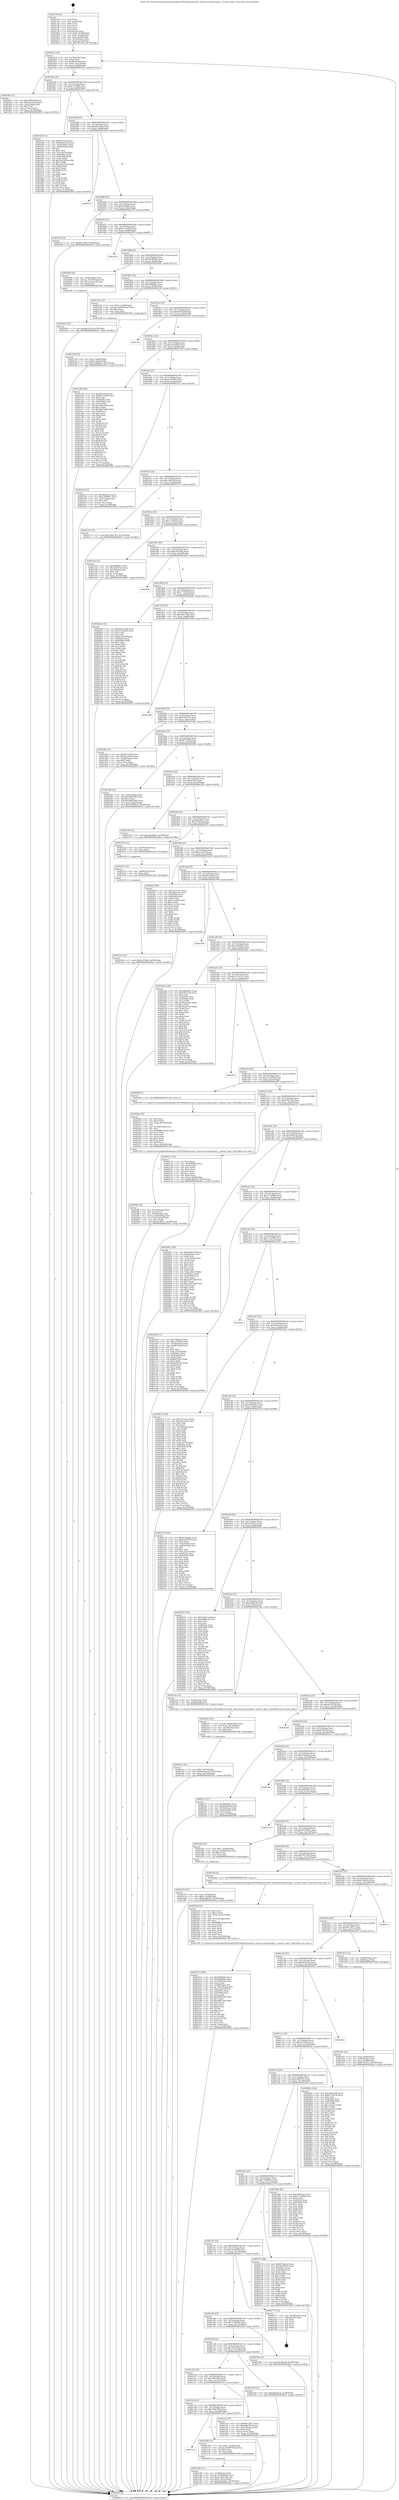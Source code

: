 digraph "0x4017f0" {
  label = "0x4017f0 (/mnt/c/Users/mathe/Desktop/tcc/POCII/binaries/extr_xhyvesrcvmmiovatpic.c_master_atpic_Final-ollvm.out::main(0))"
  labelloc = "t"
  node[shape=record]

  Entry [label="",width=0.3,height=0.3,shape=circle,fillcolor=black,style=filled]
  "0x40181d" [label="{
     0x40181d [23]\l
     | [instrs]\l
     &nbsp;&nbsp;0x40181d \<+3\>: mov -0x78(%rbp),%eax\l
     &nbsp;&nbsp;0x401820 \<+2\>: mov %eax,%ecx\l
     &nbsp;&nbsp;0x401822 \<+6\>: sub $0x86dce520,%ecx\l
     &nbsp;&nbsp;0x401828 \<+3\>: mov %eax,-0x7c(%rbp)\l
     &nbsp;&nbsp;0x40182b \<+3\>: mov %ecx,-0x80(%rbp)\l
     &nbsp;&nbsp;0x40182e \<+6\>: je 0000000000401f9e \<main+0x7ae\>\l
  }"]
  "0x401f9e" [label="{
     0x401f9e [27]\l
     | [instrs]\l
     &nbsp;&nbsp;0x401f9e \<+5\>: mov $0xc5d62c0f,%eax\l
     &nbsp;&nbsp;0x401fa3 \<+5\>: mov $0x15e1d3b0,%ecx\l
     &nbsp;&nbsp;0x401fa8 \<+3\>: mov -0x22(%rbp),%dl\l
     &nbsp;&nbsp;0x401fab \<+3\>: test $0x1,%dl\l
     &nbsp;&nbsp;0x401fae \<+3\>: cmovne %ecx,%eax\l
     &nbsp;&nbsp;0x401fb1 \<+3\>: mov %eax,-0x78(%rbp)\l
     &nbsp;&nbsp;0x401fb4 \<+5\>: jmp 0000000000402852 \<main+0x1062\>\l
  }"]
  "0x401834" [label="{
     0x401834 [25]\l
     | [instrs]\l
     &nbsp;&nbsp;0x401834 \<+5\>: jmp 0000000000401839 \<main+0x49\>\l
     &nbsp;&nbsp;0x401839 \<+3\>: mov -0x7c(%rbp),%eax\l
     &nbsp;&nbsp;0x40183c \<+5\>: sub $0x8c115480,%eax\l
     &nbsp;&nbsp;0x401841 \<+6\>: mov %eax,-0x84(%rbp)\l
     &nbsp;&nbsp;0x401847 \<+6\>: je 0000000000401f2f \<main+0x73f\>\l
  }"]
  Exit [label="",width=0.3,height=0.3,shape=circle,fillcolor=black,style=filled,peripheries=2]
  "0x401f2f" [label="{
     0x401f2f [111]\l
     | [instrs]\l
     &nbsp;&nbsp;0x401f2f \<+5\>: mov $0xd0c2eb4,%eax\l
     &nbsp;&nbsp;0x401f34 \<+5\>: mov $0x86dce520,%ecx\l
     &nbsp;&nbsp;0x401f39 \<+3\>: mov -0x5c(%rbp),%edx\l
     &nbsp;&nbsp;0x401f3c \<+3\>: cmp -0x58(%rbp),%edx\l
     &nbsp;&nbsp;0x401f3f \<+4\>: setl %sil\l
     &nbsp;&nbsp;0x401f43 \<+4\>: and $0x1,%sil\l
     &nbsp;&nbsp;0x401f47 \<+4\>: mov %sil,-0x22(%rbp)\l
     &nbsp;&nbsp;0x401f4b \<+7\>: mov 0x40505c,%edx\l
     &nbsp;&nbsp;0x401f52 \<+7\>: mov 0x405060,%edi\l
     &nbsp;&nbsp;0x401f59 \<+3\>: mov %edx,%r8d\l
     &nbsp;&nbsp;0x401f5c \<+7\>: add $0x2c823e5d,%r8d\l
     &nbsp;&nbsp;0x401f63 \<+4\>: sub $0x1,%r8d\l
     &nbsp;&nbsp;0x401f67 \<+7\>: sub $0x2c823e5d,%r8d\l
     &nbsp;&nbsp;0x401f6e \<+4\>: imul %r8d,%edx\l
     &nbsp;&nbsp;0x401f72 \<+3\>: and $0x1,%edx\l
     &nbsp;&nbsp;0x401f75 \<+3\>: cmp $0x0,%edx\l
     &nbsp;&nbsp;0x401f78 \<+4\>: sete %sil\l
     &nbsp;&nbsp;0x401f7c \<+3\>: cmp $0xa,%edi\l
     &nbsp;&nbsp;0x401f7f \<+4\>: setl %r9b\l
     &nbsp;&nbsp;0x401f83 \<+3\>: mov %sil,%r10b\l
     &nbsp;&nbsp;0x401f86 \<+3\>: and %r9b,%r10b\l
     &nbsp;&nbsp;0x401f89 \<+3\>: xor %r9b,%sil\l
     &nbsp;&nbsp;0x401f8c \<+3\>: or %sil,%r10b\l
     &nbsp;&nbsp;0x401f8f \<+4\>: test $0x1,%r10b\l
     &nbsp;&nbsp;0x401f93 \<+3\>: cmovne %ecx,%eax\l
     &nbsp;&nbsp;0x401f96 \<+3\>: mov %eax,-0x78(%rbp)\l
     &nbsp;&nbsp;0x401f99 \<+5\>: jmp 0000000000402852 \<main+0x1062\>\l
  }"]
  "0x40184d" [label="{
     0x40184d [25]\l
     | [instrs]\l
     &nbsp;&nbsp;0x40184d \<+5\>: jmp 0000000000401852 \<main+0x62\>\l
     &nbsp;&nbsp;0x401852 \<+3\>: mov -0x7c(%rbp),%eax\l
     &nbsp;&nbsp;0x401855 \<+5\>: sub $0x8d9c34c8,%eax\l
     &nbsp;&nbsp;0x40185a \<+6\>: mov %eax,-0x88(%rbp)\l
     &nbsp;&nbsp;0x401860 \<+6\>: je 0000000000402833 \<main+0x1043\>\l
  }"]
  "0x40253d" [label="{
     0x40253d [12]\l
     | [instrs]\l
     &nbsp;&nbsp;0x40253d \<+7\>: movl $0x6c27f4a6,-0x78(%rbp)\l
     &nbsp;&nbsp;0x402544 \<+5\>: jmp 0000000000402852 \<main+0x1062\>\l
  }"]
  "0x402833" [label="{
     0x402833\l
  }", style=dashed]
  "0x401866" [label="{
     0x401866 [25]\l
     | [instrs]\l
     &nbsp;&nbsp;0x401866 \<+5\>: jmp 000000000040186b \<main+0x7b\>\l
     &nbsp;&nbsp;0x40186b \<+3\>: mov -0x7c(%rbp),%eax\l
     &nbsp;&nbsp;0x40186e \<+5\>: sub $0x8ef69dfe,%eax\l
     &nbsp;&nbsp;0x401873 \<+6\>: mov %eax,-0x8c(%rbp)\l
     &nbsp;&nbsp;0x401879 \<+6\>: je 000000000040237f \<main+0xb8f\>\l
  }"]
  "0x402531" [label="{
     0x402531 [12]\l
     | [instrs]\l
     &nbsp;&nbsp;0x402531 \<+4\>: mov -0x68(%rbp),%rax\l
     &nbsp;&nbsp;0x402535 \<+3\>: mov %rax,%rdi\l
     &nbsp;&nbsp;0x402538 \<+5\>: call 0000000000401030 \<free@plt\>\l
     | [calls]\l
     &nbsp;&nbsp;0x401030 \{1\} (unknown)\l
  }"]
  "0x40237f" [label="{
     0x40237f [12]\l
     | [instrs]\l
     &nbsp;&nbsp;0x40237f \<+7\>: movl $0xff472194,-0x78(%rbp)\l
     &nbsp;&nbsp;0x402386 \<+5\>: jmp 0000000000402852 \<main+0x1062\>\l
  }"]
  "0x40187f" [label="{
     0x40187f [25]\l
     | [instrs]\l
     &nbsp;&nbsp;0x40187f \<+5\>: jmp 0000000000401884 \<main+0x94\>\l
     &nbsp;&nbsp;0x401884 \<+3\>: mov -0x7c(%rbp),%eax\l
     &nbsp;&nbsp;0x401887 \<+5\>: sub $0x91a15b5d,%eax\l
     &nbsp;&nbsp;0x40188c \<+6\>: mov %eax,-0x90(%rbp)\l
     &nbsp;&nbsp;0x401892 \<+6\>: je 0000000000402555 \<main+0xd65\>\l
  }"]
  "0x402416" [label="{
     0x402416 [12]\l
     | [instrs]\l
     &nbsp;&nbsp;0x402416 \<+7\>: movl $0xbac415d,-0x78(%rbp)\l
     &nbsp;&nbsp;0x40241d \<+5\>: jmp 0000000000402852 \<main+0x1062\>\l
  }"]
  "0x402555" [label="{
     0x402555\l
  }", style=dashed]
  "0x401898" [label="{
     0x401898 [25]\l
     | [instrs]\l
     &nbsp;&nbsp;0x401898 \<+5\>: jmp 000000000040189d \<main+0xad\>\l
     &nbsp;&nbsp;0x40189d \<+3\>: mov -0x7c(%rbp),%eax\l
     &nbsp;&nbsp;0x4018a0 \<+5\>: sub $0x94e8830a,%eax\l
     &nbsp;&nbsp;0x4018a5 \<+6\>: mov %eax,-0x94(%rbp)\l
     &nbsp;&nbsp;0x4018ab \<+6\>: je 0000000000402402 \<main+0xc12\>\l
  }"]
  "0x4023ce" [label="{
     0x4023ce [25]\l
     | [instrs]\l
     &nbsp;&nbsp;0x4023ce \<+7\>: movl $0x0,-0x74(%rbp)\l
     &nbsp;&nbsp;0x4023d5 \<+7\>: movl $0x4fcd9c18,-0x78(%rbp)\l
     &nbsp;&nbsp;0x4023dc \<+6\>: mov %eax,-0x154(%rbp)\l
     &nbsp;&nbsp;0x4023e2 \<+5\>: jmp 0000000000402852 \<main+0x1062\>\l
  }"]
  "0x402402" [label="{
     0x402402 [20]\l
     | [instrs]\l
     &nbsp;&nbsp;0x402402 \<+4\>: mov -0x50(%rbp),%rax\l
     &nbsp;&nbsp;0x402406 \<+4\>: movslq -0x74(%rbp),%rcx\l
     &nbsp;&nbsp;0x40240a \<+4\>: mov (%rax,%rcx,8),%rax\l
     &nbsp;&nbsp;0x40240e \<+3\>: mov %rax,%rdi\l
     &nbsp;&nbsp;0x402411 \<+5\>: call 0000000000401030 \<free@plt\>\l
     | [calls]\l
     &nbsp;&nbsp;0x401030 \{1\} (unknown)\l
  }"]
  "0x4018b1" [label="{
     0x4018b1 [25]\l
     | [instrs]\l
     &nbsp;&nbsp;0x4018b1 \<+5\>: jmp 00000000004018b6 \<main+0xc6\>\l
     &nbsp;&nbsp;0x4018b6 \<+3\>: mov -0x7c(%rbp),%eax\l
     &nbsp;&nbsp;0x4018b9 \<+5\>: sub $0x94f0f661,%eax\l
     &nbsp;&nbsp;0x4018be \<+6\>: mov %eax,-0x98(%rbp)\l
     &nbsp;&nbsp;0x4018c4 \<+6\>: je 0000000000402142 \<main+0x952\>\l
  }"]
  "0x4023b7" [label="{
     0x4023b7 [23]\l
     | [instrs]\l
     &nbsp;&nbsp;0x4023b7 \<+10\>: movabs $0x4030b6,%rdi\l
     &nbsp;&nbsp;0x4023c1 \<+3\>: mov %eax,-0x70(%rbp)\l
     &nbsp;&nbsp;0x4023c4 \<+3\>: mov -0x70(%rbp),%esi\l
     &nbsp;&nbsp;0x4023c7 \<+2\>: mov $0x0,%al\l
     &nbsp;&nbsp;0x4023c9 \<+5\>: call 0000000000401040 \<printf@plt\>\l
     | [calls]\l
     &nbsp;&nbsp;0x401040 \{1\} (unknown)\l
  }"]
  "0x402142" [label="{
     0x402142 [23]\l
     | [instrs]\l
     &nbsp;&nbsp;0x402142 \<+7\>: movl $0x1,-0x60(%rbp)\l
     &nbsp;&nbsp;0x402149 \<+4\>: movslq -0x60(%rbp),%rax\l
     &nbsp;&nbsp;0x40214d \<+4\>: shl $0x2,%rax\l
     &nbsp;&nbsp;0x402151 \<+3\>: mov %rax,%rdi\l
     &nbsp;&nbsp;0x402154 \<+5\>: call 0000000000401050 \<malloc@plt\>\l
     | [calls]\l
     &nbsp;&nbsp;0x401050 \{1\} (unknown)\l
  }"]
  "0x4018ca" [label="{
     0x4018ca [25]\l
     | [instrs]\l
     &nbsp;&nbsp;0x4018ca \<+5\>: jmp 00000000004018cf \<main+0xdf\>\l
     &nbsp;&nbsp;0x4018cf \<+3\>: mov -0x7c(%rbp),%eax\l
     &nbsp;&nbsp;0x4018d2 \<+5\>: sub $0x9ed07edf,%eax\l
     &nbsp;&nbsp;0x4018d7 \<+6\>: mov %eax,-0x9c(%rbp)\l
     &nbsp;&nbsp;0x4018dd \<+6\>: je 00000000004027a2 \<main+0xfb2\>\l
  }"]
  "0x402313" [label="{
     0x402313 [108]\l
     | [instrs]\l
     &nbsp;&nbsp;0x402313 \<+5\>: mov $0x54fd5b61,%ecx\l
     &nbsp;&nbsp;0x402318 \<+5\>: mov $0x8ef69dfe,%edx\l
     &nbsp;&nbsp;0x40231d \<+6\>: mov -0x150(%rbp),%esi\l
     &nbsp;&nbsp;0x402323 \<+3\>: imul %eax,%esi\l
     &nbsp;&nbsp;0x402326 \<+4\>: mov -0x68(%rbp),%r8\l
     &nbsp;&nbsp;0x40232a \<+4\>: movslq -0x6c(%rbp),%r9\l
     &nbsp;&nbsp;0x40232e \<+4\>: mov %esi,(%r8,%r9,4)\l
     &nbsp;&nbsp;0x402332 \<+7\>: mov 0x40505c,%eax\l
     &nbsp;&nbsp;0x402339 \<+7\>: mov 0x405060,%esi\l
     &nbsp;&nbsp;0x402340 \<+2\>: mov %eax,%edi\l
     &nbsp;&nbsp;0x402342 \<+6\>: add $0xc9667a45,%edi\l
     &nbsp;&nbsp;0x402348 \<+3\>: sub $0x1,%edi\l
     &nbsp;&nbsp;0x40234b \<+6\>: sub $0xc9667a45,%edi\l
     &nbsp;&nbsp;0x402351 \<+3\>: imul %edi,%eax\l
     &nbsp;&nbsp;0x402354 \<+3\>: and $0x1,%eax\l
     &nbsp;&nbsp;0x402357 \<+3\>: cmp $0x0,%eax\l
     &nbsp;&nbsp;0x40235a \<+4\>: sete %r10b\l
     &nbsp;&nbsp;0x40235e \<+3\>: cmp $0xa,%esi\l
     &nbsp;&nbsp;0x402361 \<+4\>: setl %r11b\l
     &nbsp;&nbsp;0x402365 \<+3\>: mov %r10b,%bl\l
     &nbsp;&nbsp;0x402368 \<+3\>: and %r11b,%bl\l
     &nbsp;&nbsp;0x40236b \<+3\>: xor %r11b,%r10b\l
     &nbsp;&nbsp;0x40236e \<+3\>: or %r10b,%bl\l
     &nbsp;&nbsp;0x402371 \<+3\>: test $0x1,%bl\l
     &nbsp;&nbsp;0x402374 \<+3\>: cmovne %edx,%ecx\l
     &nbsp;&nbsp;0x402377 \<+3\>: mov %ecx,-0x78(%rbp)\l
     &nbsp;&nbsp;0x40237a \<+5\>: jmp 0000000000402852 \<main+0x1062\>\l
  }"]
  "0x4027a2" [label="{
     0x4027a2\l
  }", style=dashed]
  "0x4018e3" [label="{
     0x4018e3 [25]\l
     | [instrs]\l
     &nbsp;&nbsp;0x4018e3 \<+5\>: jmp 00000000004018e8 \<main+0xf8\>\l
     &nbsp;&nbsp;0x4018e8 \<+3\>: mov -0x7c(%rbp),%eax\l
     &nbsp;&nbsp;0x4018eb \<+5\>: sub $0xae0c844c,%eax\l
     &nbsp;&nbsp;0x4018f0 \<+6\>: mov %eax,-0xa0(%rbp)\l
     &nbsp;&nbsp;0x4018f6 \<+6\>: je 0000000000401e9f \<main+0x6af\>\l
  }"]
  "0x4022df" [label="{
     0x4022df [52]\l
     | [instrs]\l
     &nbsp;&nbsp;0x4022df \<+2\>: xor %ecx,%ecx\l
     &nbsp;&nbsp;0x4022e1 \<+5\>: mov $0x2,%edx\l
     &nbsp;&nbsp;0x4022e6 \<+6\>: mov %edx,-0x14c(%rbp)\l
     &nbsp;&nbsp;0x4022ec \<+1\>: cltd\l
     &nbsp;&nbsp;0x4022ed \<+6\>: mov -0x14c(%rbp),%esi\l
     &nbsp;&nbsp;0x4022f3 \<+2\>: idiv %esi\l
     &nbsp;&nbsp;0x4022f5 \<+6\>: imul $0xfffffffe,%edx,%edx\l
     &nbsp;&nbsp;0x4022fb \<+2\>: mov %ecx,%edi\l
     &nbsp;&nbsp;0x4022fd \<+2\>: sub %edx,%edi\l
     &nbsp;&nbsp;0x4022ff \<+2\>: mov %ecx,%edx\l
     &nbsp;&nbsp;0x402301 \<+3\>: sub $0x1,%edx\l
     &nbsp;&nbsp;0x402304 \<+2\>: add %edx,%edi\l
     &nbsp;&nbsp;0x402306 \<+2\>: sub %edi,%ecx\l
     &nbsp;&nbsp;0x402308 \<+6\>: mov %ecx,-0x150(%rbp)\l
     &nbsp;&nbsp;0x40230e \<+5\>: call 0000000000401160 \<next_i\>\l
     | [calls]\l
     &nbsp;&nbsp;0x401160 \{1\} (/mnt/c/Users/mathe/Desktop/tcc/POCII/binaries/extr_xhyvesrcvmmiovatpic.c_master_atpic_Final-ollvm.out::next_i)\l
  }"]
  "0x401e9f" [label="{
     0x401e9f [144]\l
     | [instrs]\l
     &nbsp;&nbsp;0x401e9f \<+5\>: mov $0xd0c2eb4,%eax\l
     &nbsp;&nbsp;0x401ea4 \<+5\>: mov $0x8c115480,%ecx\l
     &nbsp;&nbsp;0x401ea9 \<+2\>: mov $0x1,%dl\l
     &nbsp;&nbsp;0x401eab \<+7\>: mov 0x40505c,%esi\l
     &nbsp;&nbsp;0x401eb2 \<+7\>: mov 0x405060,%edi\l
     &nbsp;&nbsp;0x401eb9 \<+3\>: mov %esi,%r8d\l
     &nbsp;&nbsp;0x401ebc \<+7\>: add $0x2dfe7298,%r8d\l
     &nbsp;&nbsp;0x401ec3 \<+4\>: sub $0x1,%r8d\l
     &nbsp;&nbsp;0x401ec7 \<+7\>: sub $0x2dfe7298,%r8d\l
     &nbsp;&nbsp;0x401ece \<+4\>: imul %r8d,%esi\l
     &nbsp;&nbsp;0x401ed2 \<+3\>: and $0x1,%esi\l
     &nbsp;&nbsp;0x401ed5 \<+3\>: cmp $0x0,%esi\l
     &nbsp;&nbsp;0x401ed8 \<+4\>: sete %r9b\l
     &nbsp;&nbsp;0x401edc \<+3\>: cmp $0xa,%edi\l
     &nbsp;&nbsp;0x401edf \<+4\>: setl %r10b\l
     &nbsp;&nbsp;0x401ee3 \<+3\>: mov %r9b,%r11b\l
     &nbsp;&nbsp;0x401ee6 \<+4\>: xor $0xff,%r11b\l
     &nbsp;&nbsp;0x401eea \<+3\>: mov %r10b,%bl\l
     &nbsp;&nbsp;0x401eed \<+3\>: xor $0xff,%bl\l
     &nbsp;&nbsp;0x401ef0 \<+3\>: xor $0x1,%dl\l
     &nbsp;&nbsp;0x401ef3 \<+3\>: mov %r11b,%r14b\l
     &nbsp;&nbsp;0x401ef6 \<+4\>: and $0xff,%r14b\l
     &nbsp;&nbsp;0x401efa \<+3\>: and %dl,%r9b\l
     &nbsp;&nbsp;0x401efd \<+3\>: mov %bl,%r15b\l
     &nbsp;&nbsp;0x401f00 \<+4\>: and $0xff,%r15b\l
     &nbsp;&nbsp;0x401f04 \<+3\>: and %dl,%r10b\l
     &nbsp;&nbsp;0x401f07 \<+3\>: or %r9b,%r14b\l
     &nbsp;&nbsp;0x401f0a \<+3\>: or %r10b,%r15b\l
     &nbsp;&nbsp;0x401f0d \<+3\>: xor %r15b,%r14b\l
     &nbsp;&nbsp;0x401f10 \<+3\>: or %bl,%r11b\l
     &nbsp;&nbsp;0x401f13 \<+4\>: xor $0xff,%r11b\l
     &nbsp;&nbsp;0x401f17 \<+3\>: or $0x1,%dl\l
     &nbsp;&nbsp;0x401f1a \<+3\>: and %dl,%r11b\l
     &nbsp;&nbsp;0x401f1d \<+3\>: or %r11b,%r14b\l
     &nbsp;&nbsp;0x401f20 \<+4\>: test $0x1,%r14b\l
     &nbsp;&nbsp;0x401f24 \<+3\>: cmovne %ecx,%eax\l
     &nbsp;&nbsp;0x401f27 \<+3\>: mov %eax,-0x78(%rbp)\l
     &nbsp;&nbsp;0x401f2a \<+5\>: jmp 0000000000402852 \<main+0x1062\>\l
  }"]
  "0x4018fc" [label="{
     0x4018fc [25]\l
     | [instrs]\l
     &nbsp;&nbsp;0x4018fc \<+5\>: jmp 0000000000401901 \<main+0x111\>\l
     &nbsp;&nbsp;0x401901 \<+3\>: mov -0x7c(%rbp),%eax\l
     &nbsp;&nbsp;0x401904 \<+5\>: sub $0xaee97993,%eax\l
     &nbsp;&nbsp;0x401909 \<+6\>: mov %eax,-0xa4(%rbp)\l
     &nbsp;&nbsp;0x40190f \<+6\>: je 000000000040222f \<main+0xa3f\>\l
  }"]
  "0x402159" [label="{
     0x402159 [23]\l
     | [instrs]\l
     &nbsp;&nbsp;0x402159 \<+4\>: mov %rax,-0x68(%rbp)\l
     &nbsp;&nbsp;0x40215d \<+7\>: movl $0x0,-0x6c(%rbp)\l
     &nbsp;&nbsp;0x402164 \<+7\>: movl $0x739889ee,-0x78(%rbp)\l
     &nbsp;&nbsp;0x40216b \<+5\>: jmp 0000000000402852 \<main+0x1062\>\l
  }"]
  "0x40222f" [label="{
     0x40222f [27]\l
     | [instrs]\l
     &nbsp;&nbsp;0x40222f \<+5\>: mov $0x48ddb13f,%eax\l
     &nbsp;&nbsp;0x402234 \<+5\>: mov $0x12064f07,%ecx\l
     &nbsp;&nbsp;0x402239 \<+3\>: mov -0x21(%rbp),%dl\l
     &nbsp;&nbsp;0x40223c \<+3\>: test $0x1,%dl\l
     &nbsp;&nbsp;0x40223f \<+3\>: cmovne %ecx,%eax\l
     &nbsp;&nbsp;0x402242 \<+3\>: mov %eax,-0x78(%rbp)\l
     &nbsp;&nbsp;0x402245 \<+5\>: jmp 0000000000402852 \<main+0x1062\>\l
  }"]
  "0x401915" [label="{
     0x401915 [25]\l
     | [instrs]\l
     &nbsp;&nbsp;0x401915 \<+5\>: jmp 000000000040191a \<main+0x12a\>\l
     &nbsp;&nbsp;0x40191a \<+3\>: mov -0x7c(%rbp),%eax\l
     &nbsp;&nbsp;0x40191d \<+5\>: sub $0xc5d62c0f,%eax\l
     &nbsp;&nbsp;0x401922 \<+6\>: mov %eax,-0xa8(%rbp)\l
     &nbsp;&nbsp;0x401928 \<+6\>: je 0000000000402115 \<main+0x925\>\l
  }"]
  "0x401ff2" [label="{
     0x401ff2 [36]\l
     | [instrs]\l
     &nbsp;&nbsp;0x401ff2 \<+6\>: mov -0x148(%rbp),%ecx\l
     &nbsp;&nbsp;0x401ff8 \<+3\>: imul %eax,%ecx\l
     &nbsp;&nbsp;0x401ffb \<+4\>: mov -0x50(%rbp),%r8\l
     &nbsp;&nbsp;0x401fff \<+4\>: movslq -0x54(%rbp),%r9\l
     &nbsp;&nbsp;0x402003 \<+4\>: mov (%r8,%r9,8),%r8\l
     &nbsp;&nbsp;0x402007 \<+3\>: mov %ecx,(%r8)\l
     &nbsp;&nbsp;0x40200a \<+7\>: movl $0x3eef63c1,-0x78(%rbp)\l
     &nbsp;&nbsp;0x402011 \<+5\>: jmp 0000000000402852 \<main+0x1062\>\l
  }"]
  "0x402115" [label="{
     0x402115 [12]\l
     | [instrs]\l
     &nbsp;&nbsp;0x402115 \<+7\>: movl $0x254dc703,-0x78(%rbp)\l
     &nbsp;&nbsp;0x40211c \<+5\>: jmp 0000000000402852 \<main+0x1062\>\l
  }"]
  "0x40192e" [label="{
     0x40192e [25]\l
     | [instrs]\l
     &nbsp;&nbsp;0x40192e \<+5\>: jmp 0000000000401933 \<main+0x143\>\l
     &nbsp;&nbsp;0x401933 \<+3\>: mov -0x7c(%rbp),%eax\l
     &nbsp;&nbsp;0x401936 \<+5\>: sub $0xcc726d25,%eax\l
     &nbsp;&nbsp;0x40193b \<+6\>: mov %eax,-0xac(%rbp)\l
     &nbsp;&nbsp;0x401941 \<+6\>: je 0000000000401e4e \<main+0x65e\>\l
  }"]
  "0x401fbe" [label="{
     0x401fbe [52]\l
     | [instrs]\l
     &nbsp;&nbsp;0x401fbe \<+2\>: xor %ecx,%ecx\l
     &nbsp;&nbsp;0x401fc0 \<+5\>: mov $0x2,%edx\l
     &nbsp;&nbsp;0x401fc5 \<+6\>: mov %edx,-0x144(%rbp)\l
     &nbsp;&nbsp;0x401fcb \<+1\>: cltd\l
     &nbsp;&nbsp;0x401fcc \<+6\>: mov -0x144(%rbp),%esi\l
     &nbsp;&nbsp;0x401fd2 \<+2\>: idiv %esi\l
     &nbsp;&nbsp;0x401fd4 \<+6\>: imul $0xfffffffe,%edx,%edx\l
     &nbsp;&nbsp;0x401fda \<+2\>: mov %ecx,%edi\l
     &nbsp;&nbsp;0x401fdc \<+2\>: sub %edx,%edi\l
     &nbsp;&nbsp;0x401fde \<+2\>: mov %ecx,%edx\l
     &nbsp;&nbsp;0x401fe0 \<+3\>: sub $0x1,%edx\l
     &nbsp;&nbsp;0x401fe3 \<+2\>: add %edx,%edi\l
     &nbsp;&nbsp;0x401fe5 \<+2\>: sub %edi,%ecx\l
     &nbsp;&nbsp;0x401fe7 \<+6\>: mov %ecx,-0x148(%rbp)\l
     &nbsp;&nbsp;0x401fed \<+5\>: call 0000000000401160 \<next_i\>\l
     | [calls]\l
     &nbsp;&nbsp;0x401160 \{1\} (/mnt/c/Users/mathe/Desktop/tcc/POCII/binaries/extr_xhyvesrcvmmiovatpic.c_master_atpic_Final-ollvm.out::next_i)\l
  }"]
  "0x401e4e" [label="{
     0x401e4e [27]\l
     | [instrs]\l
     &nbsp;&nbsp;0x401e4e \<+5\>: mov $0x94f0f661,%eax\l
     &nbsp;&nbsp;0x401e53 \<+5\>: mov $0x7db6744a,%ecx\l
     &nbsp;&nbsp;0x401e58 \<+3\>: mov -0x23(%rbp),%dl\l
     &nbsp;&nbsp;0x401e5b \<+3\>: test $0x1,%dl\l
     &nbsp;&nbsp;0x401e5e \<+3\>: cmovne %ecx,%eax\l
     &nbsp;&nbsp;0x401e61 \<+3\>: mov %eax,-0x78(%rbp)\l
     &nbsp;&nbsp;0x401e64 \<+5\>: jmp 0000000000402852 \<main+0x1062\>\l
  }"]
  "0x401947" [label="{
     0x401947 [25]\l
     | [instrs]\l
     &nbsp;&nbsp;0x401947 \<+5\>: jmp 000000000040194c \<main+0x15c\>\l
     &nbsp;&nbsp;0x40194c \<+3\>: mov -0x7c(%rbp),%eax\l
     &nbsp;&nbsp;0x40194f \<+5\>: sub $0xd243a79b,%eax\l
     &nbsp;&nbsp;0x401954 \<+6\>: mov %eax,-0xb0(%rbp)\l
     &nbsp;&nbsp;0x40195a \<+6\>: je 0000000000402844 \<main+0x1054\>\l
  }"]
  "0x401e80" [label="{
     0x401e80 [31]\l
     | [instrs]\l
     &nbsp;&nbsp;0x401e80 \<+4\>: mov -0x50(%rbp),%rdi\l
     &nbsp;&nbsp;0x401e84 \<+4\>: movslq -0x54(%rbp),%rcx\l
     &nbsp;&nbsp;0x401e88 \<+4\>: mov %rax,(%rdi,%rcx,8)\l
     &nbsp;&nbsp;0x401e8c \<+7\>: movl $0x0,-0x5c(%rbp)\l
     &nbsp;&nbsp;0x401e93 \<+7\>: movl $0xae0c844c,-0x78(%rbp)\l
     &nbsp;&nbsp;0x401e9a \<+5\>: jmp 0000000000402852 \<main+0x1062\>\l
  }"]
  "0x402844" [label="{
     0x402844\l
  }", style=dashed]
  "0x401960" [label="{
     0x401960 [25]\l
     | [instrs]\l
     &nbsp;&nbsp;0x401960 \<+5\>: jmp 0000000000401965 \<main+0x175\>\l
     &nbsp;&nbsp;0x401965 \<+3\>: mov -0x7c(%rbp),%eax\l
     &nbsp;&nbsp;0x401968 \<+5\>: sub $0xe771fb78,%eax\l
     &nbsp;&nbsp;0x40196d \<+6\>: mov %eax,-0xb4(%rbp)\l
     &nbsp;&nbsp;0x401973 \<+6\>: je 00000000004026de \<main+0xeee\>\l
  }"]
  "0x401ce4" [label="{
     0x401ce4\l
  }", style=dashed]
  "0x4026de" [label="{
     0x4026de [141]\l
     | [instrs]\l
     &nbsp;&nbsp;0x4026de \<+5\>: mov $0xd243a79b,%eax\l
     &nbsp;&nbsp;0x4026e3 \<+5\>: mov $0x7519b445,%ecx\l
     &nbsp;&nbsp;0x4026e8 \<+2\>: mov $0x1,%dl\l
     &nbsp;&nbsp;0x4026ea \<+2\>: xor %esi,%esi\l
     &nbsp;&nbsp;0x4026ec \<+7\>: movl $0x0,-0x30(%rbp)\l
     &nbsp;&nbsp;0x4026f3 \<+7\>: mov 0x40505c,%edi\l
     &nbsp;&nbsp;0x4026fa \<+8\>: mov 0x405060,%r8d\l
     &nbsp;&nbsp;0x402702 \<+3\>: sub $0x1,%esi\l
     &nbsp;&nbsp;0x402705 \<+3\>: mov %edi,%r9d\l
     &nbsp;&nbsp;0x402708 \<+3\>: add %esi,%r9d\l
     &nbsp;&nbsp;0x40270b \<+4\>: imul %r9d,%edi\l
     &nbsp;&nbsp;0x40270f \<+3\>: and $0x1,%edi\l
     &nbsp;&nbsp;0x402712 \<+3\>: cmp $0x0,%edi\l
     &nbsp;&nbsp;0x402715 \<+4\>: sete %r10b\l
     &nbsp;&nbsp;0x402719 \<+4\>: cmp $0xa,%r8d\l
     &nbsp;&nbsp;0x40271d \<+4\>: setl %r11b\l
     &nbsp;&nbsp;0x402721 \<+3\>: mov %r10b,%bl\l
     &nbsp;&nbsp;0x402724 \<+3\>: xor $0xff,%bl\l
     &nbsp;&nbsp;0x402727 \<+3\>: mov %r11b,%r14b\l
     &nbsp;&nbsp;0x40272a \<+4\>: xor $0xff,%r14b\l
     &nbsp;&nbsp;0x40272e \<+3\>: xor $0x1,%dl\l
     &nbsp;&nbsp;0x402731 \<+3\>: mov %bl,%r15b\l
     &nbsp;&nbsp;0x402734 \<+4\>: and $0xff,%r15b\l
     &nbsp;&nbsp;0x402738 \<+3\>: and %dl,%r10b\l
     &nbsp;&nbsp;0x40273b \<+3\>: mov %r14b,%r12b\l
     &nbsp;&nbsp;0x40273e \<+4\>: and $0xff,%r12b\l
     &nbsp;&nbsp;0x402742 \<+3\>: and %dl,%r11b\l
     &nbsp;&nbsp;0x402745 \<+3\>: or %r10b,%r15b\l
     &nbsp;&nbsp;0x402748 \<+3\>: or %r11b,%r12b\l
     &nbsp;&nbsp;0x40274b \<+3\>: xor %r12b,%r15b\l
     &nbsp;&nbsp;0x40274e \<+3\>: or %r14b,%bl\l
     &nbsp;&nbsp;0x402751 \<+3\>: xor $0xff,%bl\l
     &nbsp;&nbsp;0x402754 \<+3\>: or $0x1,%dl\l
     &nbsp;&nbsp;0x402757 \<+2\>: and %dl,%bl\l
     &nbsp;&nbsp;0x402759 \<+3\>: or %bl,%r15b\l
     &nbsp;&nbsp;0x40275c \<+4\>: test $0x1,%r15b\l
     &nbsp;&nbsp;0x402760 \<+3\>: cmovne %ecx,%eax\l
     &nbsp;&nbsp;0x402763 \<+3\>: mov %eax,-0x78(%rbp)\l
     &nbsp;&nbsp;0x402766 \<+5\>: jmp 0000000000402852 \<main+0x1062\>\l
  }"]
  "0x401979" [label="{
     0x401979 [25]\l
     | [instrs]\l
     &nbsp;&nbsp;0x401979 \<+5\>: jmp 000000000040197e \<main+0x18e\>\l
     &nbsp;&nbsp;0x40197e \<+3\>: mov -0x7c(%rbp),%eax\l
     &nbsp;&nbsp;0x401981 \<+5\>: sub $0xeb8e70a0,%eax\l
     &nbsp;&nbsp;0x401986 \<+6\>: mov %eax,-0xb8(%rbp)\l
     &nbsp;&nbsp;0x40198c \<+6\>: je 0000000000401d09 \<main+0x519\>\l
  }"]
  "0x401e69" [label="{
     0x401e69 [23]\l
     | [instrs]\l
     &nbsp;&nbsp;0x401e69 \<+7\>: movl $0x1,-0x58(%rbp)\l
     &nbsp;&nbsp;0x401e70 \<+4\>: movslq -0x58(%rbp),%rax\l
     &nbsp;&nbsp;0x401e74 \<+4\>: shl $0x2,%rax\l
     &nbsp;&nbsp;0x401e78 \<+3\>: mov %rax,%rdi\l
     &nbsp;&nbsp;0x401e7b \<+5\>: call 0000000000401050 \<malloc@plt\>\l
     | [calls]\l
     &nbsp;&nbsp;0x401050 \{1\} (unknown)\l
  }"]
  "0x401d09" [label="{
     0x401d09\l
  }", style=dashed]
  "0x401992" [label="{
     0x401992 [25]\l
     | [instrs]\l
     &nbsp;&nbsp;0x401992 \<+5\>: jmp 0000000000401997 \<main+0x1a7\>\l
     &nbsp;&nbsp;0x401997 \<+3\>: mov -0x7c(%rbp),%eax\l
     &nbsp;&nbsp;0x40199a \<+5\>: sub $0xf7d1911a,%eax\l
     &nbsp;&nbsp;0x40199f \<+6\>: mov %eax,-0xbc(%rbp)\l
     &nbsp;&nbsp;0x4019a5 \<+6\>: je 0000000000401d43 \<main+0x553\>\l
  }"]
  "0x401d75" [label="{
     0x401d75 [23]\l
     | [instrs]\l
     &nbsp;&nbsp;0x401d75 \<+4\>: mov %rax,-0x50(%rbp)\l
     &nbsp;&nbsp;0x401d79 \<+7\>: movl $0x0,-0x54(%rbp)\l
     &nbsp;&nbsp;0x401d80 \<+7\>: movl $0x6cd867b5,-0x78(%rbp)\l
     &nbsp;&nbsp;0x401d87 \<+5\>: jmp 0000000000402852 \<main+0x1062\>\l
  }"]
  "0x401d43" [label="{
     0x401d43 [27]\l
     | [instrs]\l
     &nbsp;&nbsp;0x401d43 \<+5\>: mov $0x4fa73c59,%eax\l
     &nbsp;&nbsp;0x401d48 \<+5\>: mov $0x5d144552,%ecx\l
     &nbsp;&nbsp;0x401d4d \<+3\>: mov -0x28(%rbp),%edx\l
     &nbsp;&nbsp;0x401d50 \<+3\>: cmp $0x0,%edx\l
     &nbsp;&nbsp;0x401d53 \<+3\>: cmove %ecx,%eax\l
     &nbsp;&nbsp;0x401d56 \<+3\>: mov %eax,-0x78(%rbp)\l
     &nbsp;&nbsp;0x401d59 \<+5\>: jmp 0000000000402852 \<main+0x1062\>\l
  }"]
  "0x4019ab" [label="{
     0x4019ab [25]\l
     | [instrs]\l
     &nbsp;&nbsp;0x4019ab \<+5\>: jmp 00000000004019b0 \<main+0x1c0\>\l
     &nbsp;&nbsp;0x4019b0 \<+3\>: mov -0x7c(%rbp),%eax\l
     &nbsp;&nbsp;0x4019b3 \<+5\>: sub $0xff472194,%eax\l
     &nbsp;&nbsp;0x4019b8 \<+6\>: mov %eax,-0xc0(%rbp)\l
     &nbsp;&nbsp;0x4019be \<+6\>: je 000000000040238b \<main+0xb9b\>\l
  }"]
  "0x401d2e" [label="{
     0x401d2e [21]\l
     | [instrs]\l
     &nbsp;&nbsp;0x401d2e \<+3\>: mov %eax,-0x44(%rbp)\l
     &nbsp;&nbsp;0x401d31 \<+3\>: mov -0x44(%rbp),%eax\l
     &nbsp;&nbsp;0x401d34 \<+3\>: mov %eax,-0x28(%rbp)\l
     &nbsp;&nbsp;0x401d37 \<+7\>: movl $0xf7d1911a,-0x78(%rbp)\l
     &nbsp;&nbsp;0x401d3e \<+5\>: jmp 0000000000402852 \<main+0x1062\>\l
  }"]
  "0x40238b" [label="{
     0x40238b [31]\l
     | [instrs]\l
     &nbsp;&nbsp;0x40238b \<+3\>: mov -0x6c(%rbp),%eax\l
     &nbsp;&nbsp;0x40238e \<+5\>: sub $0x28d81485,%eax\l
     &nbsp;&nbsp;0x402393 \<+3\>: add $0x1,%eax\l
     &nbsp;&nbsp;0x402396 \<+5\>: add $0x28d81485,%eax\l
     &nbsp;&nbsp;0x40239b \<+3\>: mov %eax,-0x6c(%rbp)\l
     &nbsp;&nbsp;0x40239e \<+7\>: movl $0x739889ee,-0x78(%rbp)\l
     &nbsp;&nbsp;0x4023a5 \<+5\>: jmp 0000000000402852 \<main+0x1062\>\l
  }"]
  "0x4019c4" [label="{
     0x4019c4 [25]\l
     | [instrs]\l
     &nbsp;&nbsp;0x4019c4 \<+5\>: jmp 00000000004019c9 \<main+0x1d9\>\l
     &nbsp;&nbsp;0x4019c9 \<+3\>: mov -0x7c(%rbp),%eax\l
     &nbsp;&nbsp;0x4019cc \<+5\>: sub $0xab520c,%eax\l
     &nbsp;&nbsp;0x4019d1 \<+6\>: mov %eax,-0xc4(%rbp)\l
     &nbsp;&nbsp;0x4019d7 \<+6\>: je 0000000000402109 \<main+0x919\>\l
  }"]
  "0x4017f0" [label="{
     0x4017f0 [45]\l
     | [instrs]\l
     &nbsp;&nbsp;0x4017f0 \<+1\>: push %rbp\l
     &nbsp;&nbsp;0x4017f1 \<+3\>: mov %rsp,%rbp\l
     &nbsp;&nbsp;0x4017f4 \<+2\>: push %r15\l
     &nbsp;&nbsp;0x4017f6 \<+2\>: push %r14\l
     &nbsp;&nbsp;0x4017f8 \<+2\>: push %r12\l
     &nbsp;&nbsp;0x4017fa \<+1\>: push %rbx\l
     &nbsp;&nbsp;0x4017fb \<+7\>: sub $0x140,%rsp\l
     &nbsp;&nbsp;0x401802 \<+7\>: movl $0x0,-0x30(%rbp)\l
     &nbsp;&nbsp;0x401809 \<+3\>: mov %edi,-0x34(%rbp)\l
     &nbsp;&nbsp;0x40180c \<+4\>: mov %rsi,-0x40(%rbp)\l
     &nbsp;&nbsp;0x401810 \<+3\>: mov -0x34(%rbp),%edi\l
     &nbsp;&nbsp;0x401813 \<+3\>: mov %edi,-0x2c(%rbp)\l
     &nbsp;&nbsp;0x401816 \<+7\>: movl $0x79f1e2b5,-0x78(%rbp)\l
  }"]
  "0x402109" [label="{
     0x402109 [12]\l
     | [instrs]\l
     &nbsp;&nbsp;0x402109 \<+7\>: movl $0xae0c844c,-0x78(%rbp)\l
     &nbsp;&nbsp;0x402110 \<+5\>: jmp 0000000000402852 \<main+0x1062\>\l
  }"]
  "0x4019dd" [label="{
     0x4019dd [25]\l
     | [instrs]\l
     &nbsp;&nbsp;0x4019dd \<+5\>: jmp 00000000004019e2 \<main+0x1f2\>\l
     &nbsp;&nbsp;0x4019e2 \<+3\>: mov -0x7c(%rbp),%eax\l
     &nbsp;&nbsp;0x4019e5 \<+5\>: sub $0x998283e,%eax\l
     &nbsp;&nbsp;0x4019ea \<+6\>: mov %eax,-0xc8(%rbp)\l
     &nbsp;&nbsp;0x4019f0 \<+6\>: je 0000000000402525 \<main+0xd35\>\l
  }"]
  "0x402852" [label="{
     0x402852 [5]\l
     | [instrs]\l
     &nbsp;&nbsp;0x402852 \<+5\>: jmp 000000000040181d \<main+0x2d\>\l
  }"]
  "0x402525" [label="{
     0x402525 [12]\l
     | [instrs]\l
     &nbsp;&nbsp;0x402525 \<+4\>: mov -0x50(%rbp),%rax\l
     &nbsp;&nbsp;0x402529 \<+3\>: mov %rax,%rdi\l
     &nbsp;&nbsp;0x40252c \<+5\>: call 0000000000401030 \<free@plt\>\l
     | [calls]\l
     &nbsp;&nbsp;0x401030 \{1\} (unknown)\l
  }"]
  "0x4019f6" [label="{
     0x4019f6 [25]\l
     | [instrs]\l
     &nbsp;&nbsp;0x4019f6 \<+5\>: jmp 00000000004019fb \<main+0x20b\>\l
     &nbsp;&nbsp;0x4019fb \<+3\>: mov -0x7c(%rbp),%eax\l
     &nbsp;&nbsp;0x4019fe \<+5\>: sub $0xbac415d,%eax\l
     &nbsp;&nbsp;0x401a03 \<+6\>: mov %eax,-0xcc(%rbp)\l
     &nbsp;&nbsp;0x401a09 \<+6\>: je 0000000000402422 \<main+0xc32\>\l
  }"]
  "0x401ccb" [label="{
     0x401ccb [25]\l
     | [instrs]\l
     &nbsp;&nbsp;0x401ccb \<+5\>: jmp 0000000000401cd0 \<main+0x4e0\>\l
     &nbsp;&nbsp;0x401cd0 \<+3\>: mov -0x7c(%rbp),%eax\l
     &nbsp;&nbsp;0x401cd3 \<+5\>: sub $0x7db6744a,%eax\l
     &nbsp;&nbsp;0x401cd8 \<+6\>: mov %eax,-0x140(%rbp)\l
     &nbsp;&nbsp;0x401cde \<+6\>: je 0000000000401e69 \<main+0x679\>\l
  }"]
  "0x402422" [label="{
     0x402422 [88]\l
     | [instrs]\l
     &nbsp;&nbsp;0x402422 \<+5\>: mov $0x127ceca7,%eax\l
     &nbsp;&nbsp;0x402427 \<+5\>: mov $0x3602ee3c,%ecx\l
     &nbsp;&nbsp;0x40242c \<+7\>: mov 0x40505c,%edx\l
     &nbsp;&nbsp;0x402433 \<+7\>: mov 0x405060,%esi\l
     &nbsp;&nbsp;0x40243a \<+2\>: mov %edx,%edi\l
     &nbsp;&nbsp;0x40243c \<+6\>: sub $0xa7ec1f42,%edi\l
     &nbsp;&nbsp;0x402442 \<+3\>: sub $0x1,%edi\l
     &nbsp;&nbsp;0x402445 \<+6\>: add $0xa7ec1f42,%edi\l
     &nbsp;&nbsp;0x40244b \<+3\>: imul %edi,%edx\l
     &nbsp;&nbsp;0x40244e \<+3\>: and $0x1,%edx\l
     &nbsp;&nbsp;0x402451 \<+3\>: cmp $0x0,%edx\l
     &nbsp;&nbsp;0x402454 \<+4\>: sete %r8b\l
     &nbsp;&nbsp;0x402458 \<+3\>: cmp $0xa,%esi\l
     &nbsp;&nbsp;0x40245b \<+4\>: setl %r9b\l
     &nbsp;&nbsp;0x40245f \<+3\>: mov %r8b,%r10b\l
     &nbsp;&nbsp;0x402462 \<+3\>: and %r9b,%r10b\l
     &nbsp;&nbsp;0x402465 \<+3\>: xor %r9b,%r8b\l
     &nbsp;&nbsp;0x402468 \<+3\>: or %r8b,%r10b\l
     &nbsp;&nbsp;0x40246b \<+4\>: test $0x1,%r10b\l
     &nbsp;&nbsp;0x40246f \<+3\>: cmovne %ecx,%eax\l
     &nbsp;&nbsp;0x402472 \<+3\>: mov %eax,-0x78(%rbp)\l
     &nbsp;&nbsp;0x402475 \<+5\>: jmp 0000000000402852 \<main+0x1062\>\l
  }"]
  "0x401a0f" [label="{
     0x401a0f [25]\l
     | [instrs]\l
     &nbsp;&nbsp;0x401a0f \<+5\>: jmp 0000000000401a14 \<main+0x224\>\l
     &nbsp;&nbsp;0x401a14 \<+3\>: mov -0x7c(%rbp),%eax\l
     &nbsp;&nbsp;0x401a17 \<+5\>: sub $0xd0c2eb4,%eax\l
     &nbsp;&nbsp;0x401a1c \<+6\>: mov %eax,-0xd0(%rbp)\l
     &nbsp;&nbsp;0x401a22 \<+6\>: je 0000000000402796 \<main+0xfa6\>\l
  }"]
  "0x401cee" [label="{
     0x401cee [27]\l
     | [instrs]\l
     &nbsp;&nbsp;0x401cee \<+5\>: mov $0x68ec3837,%eax\l
     &nbsp;&nbsp;0x401cf3 \<+5\>: mov $0xeb8e70a0,%ecx\l
     &nbsp;&nbsp;0x401cf8 \<+3\>: mov -0x2c(%rbp),%edx\l
     &nbsp;&nbsp;0x401cfb \<+3\>: cmp $0x2,%edx\l
     &nbsp;&nbsp;0x401cfe \<+3\>: cmovne %ecx,%eax\l
     &nbsp;&nbsp;0x401d01 \<+3\>: mov %eax,-0x78(%rbp)\l
     &nbsp;&nbsp;0x401d04 \<+5\>: jmp 0000000000402852 \<main+0x1062\>\l
  }"]
  "0x402796" [label="{
     0x402796\l
  }", style=dashed]
  "0x401a28" [label="{
     0x401a28 [25]\l
     | [instrs]\l
     &nbsp;&nbsp;0x401a28 \<+5\>: jmp 0000000000401a2d \<main+0x23d\>\l
     &nbsp;&nbsp;0x401a2d \<+3\>: mov -0x7c(%rbp),%eax\l
     &nbsp;&nbsp;0x401a30 \<+5\>: sub $0x12064f07,%eax\l
     &nbsp;&nbsp;0x401a35 \<+6\>: mov %eax,-0xd4(%rbp)\l
     &nbsp;&nbsp;0x401a3b \<+6\>: je 000000000040224a \<main+0xa5a\>\l
  }"]
  "0x401cb2" [label="{
     0x401cb2 [25]\l
     | [instrs]\l
     &nbsp;&nbsp;0x401cb2 \<+5\>: jmp 0000000000401cb7 \<main+0x4c7\>\l
     &nbsp;&nbsp;0x401cb7 \<+3\>: mov -0x7c(%rbp),%eax\l
     &nbsp;&nbsp;0x401cba \<+5\>: sub $0x79f1e2b5,%eax\l
     &nbsp;&nbsp;0x401cbf \<+6\>: mov %eax,-0x13c(%rbp)\l
     &nbsp;&nbsp;0x401cc5 \<+6\>: je 0000000000401cee \<main+0x4fe\>\l
  }"]
  "0x40224a" [label="{
     0x40224a [144]\l
     | [instrs]\l
     &nbsp;&nbsp;0x40224a \<+5\>: mov $0x54fd5b61,%eax\l
     &nbsp;&nbsp;0x40224f \<+5\>: mov $0x6767ce58,%ecx\l
     &nbsp;&nbsp;0x402254 \<+2\>: mov $0x1,%dl\l
     &nbsp;&nbsp;0x402256 \<+7\>: mov 0x40505c,%esi\l
     &nbsp;&nbsp;0x40225d \<+7\>: mov 0x405060,%edi\l
     &nbsp;&nbsp;0x402264 \<+3\>: mov %esi,%r8d\l
     &nbsp;&nbsp;0x402267 \<+7\>: add $0x39eae3a9,%r8d\l
     &nbsp;&nbsp;0x40226e \<+4\>: sub $0x1,%r8d\l
     &nbsp;&nbsp;0x402272 \<+7\>: sub $0x39eae3a9,%r8d\l
     &nbsp;&nbsp;0x402279 \<+4\>: imul %r8d,%esi\l
     &nbsp;&nbsp;0x40227d \<+3\>: and $0x1,%esi\l
     &nbsp;&nbsp;0x402280 \<+3\>: cmp $0x0,%esi\l
     &nbsp;&nbsp;0x402283 \<+4\>: sete %r9b\l
     &nbsp;&nbsp;0x402287 \<+3\>: cmp $0xa,%edi\l
     &nbsp;&nbsp;0x40228a \<+4\>: setl %r10b\l
     &nbsp;&nbsp;0x40228e \<+3\>: mov %r9b,%r11b\l
     &nbsp;&nbsp;0x402291 \<+4\>: xor $0xff,%r11b\l
     &nbsp;&nbsp;0x402295 \<+3\>: mov %r10b,%bl\l
     &nbsp;&nbsp;0x402298 \<+3\>: xor $0xff,%bl\l
     &nbsp;&nbsp;0x40229b \<+3\>: xor $0x0,%dl\l
     &nbsp;&nbsp;0x40229e \<+3\>: mov %r11b,%r14b\l
     &nbsp;&nbsp;0x4022a1 \<+4\>: and $0x0,%r14b\l
     &nbsp;&nbsp;0x4022a5 \<+3\>: and %dl,%r9b\l
     &nbsp;&nbsp;0x4022a8 \<+3\>: mov %bl,%r15b\l
     &nbsp;&nbsp;0x4022ab \<+4\>: and $0x0,%r15b\l
     &nbsp;&nbsp;0x4022af \<+3\>: and %dl,%r10b\l
     &nbsp;&nbsp;0x4022b2 \<+3\>: or %r9b,%r14b\l
     &nbsp;&nbsp;0x4022b5 \<+3\>: or %r10b,%r15b\l
     &nbsp;&nbsp;0x4022b8 \<+3\>: xor %r15b,%r14b\l
     &nbsp;&nbsp;0x4022bb \<+3\>: or %bl,%r11b\l
     &nbsp;&nbsp;0x4022be \<+4\>: xor $0xff,%r11b\l
     &nbsp;&nbsp;0x4022c2 \<+3\>: or $0x0,%dl\l
     &nbsp;&nbsp;0x4022c5 \<+3\>: and %dl,%r11b\l
     &nbsp;&nbsp;0x4022c8 \<+3\>: or %r11b,%r14b\l
     &nbsp;&nbsp;0x4022cb \<+4\>: test $0x1,%r14b\l
     &nbsp;&nbsp;0x4022cf \<+3\>: cmovne %ecx,%eax\l
     &nbsp;&nbsp;0x4022d2 \<+3\>: mov %eax,-0x78(%rbp)\l
     &nbsp;&nbsp;0x4022d5 \<+5\>: jmp 0000000000402852 \<main+0x1062\>\l
  }"]
  "0x401a41" [label="{
     0x401a41 [25]\l
     | [instrs]\l
     &nbsp;&nbsp;0x401a41 \<+5\>: jmp 0000000000401a46 \<main+0x256\>\l
     &nbsp;&nbsp;0x401a46 \<+3\>: mov -0x7c(%rbp),%eax\l
     &nbsp;&nbsp;0x401a49 \<+5\>: sub $0x127ceca7,%eax\l
     &nbsp;&nbsp;0x401a4e \<+6\>: mov %eax,-0xd8(%rbp)\l
     &nbsp;&nbsp;0x401a54 \<+6\>: je 000000000040281a \<main+0x102a\>\l
  }"]
  "0x402519" [label="{
     0x402519 [12]\l
     | [instrs]\l
     &nbsp;&nbsp;0x402519 \<+7\>: movl $0x4fcd9c18,-0x78(%rbp)\l
     &nbsp;&nbsp;0x402520 \<+5\>: jmp 0000000000402852 \<main+0x1062\>\l
  }"]
  "0x40281a" [label="{
     0x40281a\l
  }", style=dashed]
  "0x401a5a" [label="{
     0x401a5a [25]\l
     | [instrs]\l
     &nbsp;&nbsp;0x401a5a \<+5\>: jmp 0000000000401a5f \<main+0x26f\>\l
     &nbsp;&nbsp;0x401a5f \<+3\>: mov -0x7c(%rbp),%eax\l
     &nbsp;&nbsp;0x401a62 \<+5\>: sub $0x15e1d3b0,%eax\l
     &nbsp;&nbsp;0x401a67 \<+6\>: mov %eax,-0xdc(%rbp)\l
     &nbsp;&nbsp;0x401a6d \<+6\>: je 0000000000401fb9 \<main+0x7c9\>\l
  }"]
  "0x401c99" [label="{
     0x401c99 [25]\l
     | [instrs]\l
     &nbsp;&nbsp;0x401c99 \<+5\>: jmp 0000000000401c9e \<main+0x4ae\>\l
     &nbsp;&nbsp;0x401c9e \<+3\>: mov -0x7c(%rbp),%eax\l
     &nbsp;&nbsp;0x401ca1 \<+5\>: sub $0x790c3439,%eax\l
     &nbsp;&nbsp;0x401ca6 \<+6\>: mov %eax,-0x138(%rbp)\l
     &nbsp;&nbsp;0x401cac \<+6\>: je 0000000000402519 \<main+0xd29\>\l
  }"]
  "0x401fb9" [label="{
     0x401fb9 [5]\l
     | [instrs]\l
     &nbsp;&nbsp;0x401fb9 \<+5\>: call 0000000000401160 \<next_i\>\l
     | [calls]\l
     &nbsp;&nbsp;0x401160 \{1\} (/mnt/c/Users/mathe/Desktop/tcc/POCII/binaries/extr_xhyvesrcvmmiovatpic.c_master_atpic_Final-ollvm.out::next_i)\l
  }"]
  "0x401a73" [label="{
     0x401a73 [25]\l
     | [instrs]\l
     &nbsp;&nbsp;0x401a73 \<+5\>: jmp 0000000000401a78 \<main+0x288\>\l
     &nbsp;&nbsp;0x401a78 \<+3\>: mov -0x7c(%rbp),%eax\l
     &nbsp;&nbsp;0x401a7b \<+5\>: sub $0x254dc703,%eax\l
     &nbsp;&nbsp;0x401a80 \<+6\>: mov %eax,-0xe0(%rbp)\l
     &nbsp;&nbsp;0x401a86 \<+6\>: je 0000000000402121 \<main+0x931\>\l
  }"]
  "0x40276b" [label="{
     0x40276b [12]\l
     | [instrs]\l
     &nbsp;&nbsp;0x40276b \<+7\>: movl $0x74e39146,-0x78(%rbp)\l
     &nbsp;&nbsp;0x402772 \<+5\>: jmp 0000000000402852 \<main+0x1062\>\l
  }"]
  "0x402121" [label="{
     0x402121 [33]\l
     | [instrs]\l
     &nbsp;&nbsp;0x402121 \<+2\>: xor %eax,%eax\l
     &nbsp;&nbsp;0x402123 \<+3\>: mov -0x54(%rbp),%ecx\l
     &nbsp;&nbsp;0x402126 \<+2\>: mov %eax,%edx\l
     &nbsp;&nbsp;0x402128 \<+2\>: sub %ecx,%edx\l
     &nbsp;&nbsp;0x40212a \<+2\>: mov %eax,%ecx\l
     &nbsp;&nbsp;0x40212c \<+3\>: sub $0x1,%ecx\l
     &nbsp;&nbsp;0x40212f \<+2\>: add %ecx,%edx\l
     &nbsp;&nbsp;0x402131 \<+2\>: sub %edx,%eax\l
     &nbsp;&nbsp;0x402133 \<+3\>: mov %eax,-0x54(%rbp)\l
     &nbsp;&nbsp;0x402136 \<+7\>: movl $0x6cd867b5,-0x78(%rbp)\l
     &nbsp;&nbsp;0x40213d \<+5\>: jmp 0000000000402852 \<main+0x1062\>\l
  }"]
  "0x401a8c" [label="{
     0x401a8c [25]\l
     | [instrs]\l
     &nbsp;&nbsp;0x401a8c \<+5\>: jmp 0000000000401a91 \<main+0x2a1\>\l
     &nbsp;&nbsp;0x401a91 \<+3\>: mov -0x7c(%rbp),%eax\l
     &nbsp;&nbsp;0x401a94 \<+5\>: sub $0x2f89fced,%eax\l
     &nbsp;&nbsp;0x401a99 \<+6\>: mov %eax,-0xe4(%rbp)\l
     &nbsp;&nbsp;0x401a9f \<+6\>: je 000000000040209c \<main+0x8ac\>\l
  }"]
  "0x401c80" [label="{
     0x401c80 [25]\l
     | [instrs]\l
     &nbsp;&nbsp;0x401c80 \<+5\>: jmp 0000000000401c85 \<main+0x495\>\l
     &nbsp;&nbsp;0x401c85 \<+3\>: mov -0x7c(%rbp),%eax\l
     &nbsp;&nbsp;0x401c88 \<+5\>: sub $0x7519b445,%eax\l
     &nbsp;&nbsp;0x401c8d \<+6\>: mov %eax,-0x134(%rbp)\l
     &nbsp;&nbsp;0x401c93 \<+6\>: je 000000000040276b \<main+0xf7b\>\l
  }"]
  "0x40209c" [label="{
     0x40209c [109]\l
     | [instrs]\l
     &nbsp;&nbsp;0x40209c \<+5\>: mov $0x9ed07edf,%eax\l
     &nbsp;&nbsp;0x4020a1 \<+5\>: mov $0xab520c,%ecx\l
     &nbsp;&nbsp;0x4020a6 \<+2\>: xor %edx,%edx\l
     &nbsp;&nbsp;0x4020a8 \<+3\>: mov -0x5c(%rbp),%esi\l
     &nbsp;&nbsp;0x4020ab \<+2\>: mov %edx,%edi\l
     &nbsp;&nbsp;0x4020ad \<+2\>: sub %esi,%edi\l
     &nbsp;&nbsp;0x4020af \<+2\>: mov %edx,%esi\l
     &nbsp;&nbsp;0x4020b1 \<+3\>: sub $0x1,%esi\l
     &nbsp;&nbsp;0x4020b4 \<+2\>: add %esi,%edi\l
     &nbsp;&nbsp;0x4020b6 \<+2\>: sub %edi,%edx\l
     &nbsp;&nbsp;0x4020b8 \<+3\>: mov %edx,-0x5c(%rbp)\l
     &nbsp;&nbsp;0x4020bb \<+7\>: mov 0x40505c,%edx\l
     &nbsp;&nbsp;0x4020c2 \<+7\>: mov 0x405060,%esi\l
     &nbsp;&nbsp;0x4020c9 \<+2\>: mov %edx,%edi\l
     &nbsp;&nbsp;0x4020cb \<+6\>: sub $0xa33975dd,%edi\l
     &nbsp;&nbsp;0x4020d1 \<+3\>: sub $0x1,%edi\l
     &nbsp;&nbsp;0x4020d4 \<+6\>: add $0xa33975dd,%edi\l
     &nbsp;&nbsp;0x4020da \<+3\>: imul %edi,%edx\l
     &nbsp;&nbsp;0x4020dd \<+3\>: and $0x1,%edx\l
     &nbsp;&nbsp;0x4020e0 \<+3\>: cmp $0x0,%edx\l
     &nbsp;&nbsp;0x4020e3 \<+4\>: sete %r8b\l
     &nbsp;&nbsp;0x4020e7 \<+3\>: cmp $0xa,%esi\l
     &nbsp;&nbsp;0x4020ea \<+4\>: setl %r9b\l
     &nbsp;&nbsp;0x4020ee \<+3\>: mov %r8b,%r10b\l
     &nbsp;&nbsp;0x4020f1 \<+3\>: and %r9b,%r10b\l
     &nbsp;&nbsp;0x4020f4 \<+3\>: xor %r9b,%r8b\l
     &nbsp;&nbsp;0x4020f7 \<+3\>: or %r8b,%r10b\l
     &nbsp;&nbsp;0x4020fa \<+4\>: test $0x1,%r10b\l
     &nbsp;&nbsp;0x4020fe \<+3\>: cmovne %ecx,%eax\l
     &nbsp;&nbsp;0x402101 \<+3\>: mov %eax,-0x78(%rbp)\l
     &nbsp;&nbsp;0x402104 \<+5\>: jmp 0000000000402852 \<main+0x1062\>\l
  }"]
  "0x401aa5" [label="{
     0x401aa5 [25]\l
     | [instrs]\l
     &nbsp;&nbsp;0x401aa5 \<+5\>: jmp 0000000000401aaa \<main+0x2ba\>\l
     &nbsp;&nbsp;0x401aaa \<+3\>: mov -0x7c(%rbp),%eax\l
     &nbsp;&nbsp;0x401aad \<+5\>: sub $0x317e6886,%eax\l
     &nbsp;&nbsp;0x401ab2 \<+6\>: mov %eax,-0xe8(%rbp)\l
     &nbsp;&nbsp;0x401ab8 \<+6\>: je 0000000000401ddf \<main+0x5ef\>\l
  }"]
  "0x402777" [label="{
     0x402777 [19]\l
     | [instrs]\l
     &nbsp;&nbsp;0x402777 \<+3\>: mov -0x30(%rbp),%eax\l
     &nbsp;&nbsp;0x40277a \<+7\>: add $0x140,%rsp\l
     &nbsp;&nbsp;0x402781 \<+1\>: pop %rbx\l
     &nbsp;&nbsp;0x402782 \<+2\>: pop %r12\l
     &nbsp;&nbsp;0x402784 \<+2\>: pop %r14\l
     &nbsp;&nbsp;0x402786 \<+2\>: pop %r15\l
     &nbsp;&nbsp;0x402788 \<+1\>: pop %rbp\l
     &nbsp;&nbsp;0x402789 \<+1\>: ret\l
  }"]
  "0x401ddf" [label="{
     0x401ddf [111]\l
     | [instrs]\l
     &nbsp;&nbsp;0x401ddf \<+5\>: mov $0x53fd43ee,%eax\l
     &nbsp;&nbsp;0x401de4 \<+5\>: mov $0xcc726d25,%ecx\l
     &nbsp;&nbsp;0x401de9 \<+3\>: mov -0x54(%rbp),%edx\l
     &nbsp;&nbsp;0x401dec \<+3\>: cmp -0x48(%rbp),%edx\l
     &nbsp;&nbsp;0x401def \<+4\>: setl %sil\l
     &nbsp;&nbsp;0x401df3 \<+4\>: and $0x1,%sil\l
     &nbsp;&nbsp;0x401df7 \<+4\>: mov %sil,-0x23(%rbp)\l
     &nbsp;&nbsp;0x401dfb \<+7\>: mov 0x40505c,%edx\l
     &nbsp;&nbsp;0x401e02 \<+7\>: mov 0x405060,%edi\l
     &nbsp;&nbsp;0x401e09 \<+3\>: mov %edx,%r8d\l
     &nbsp;&nbsp;0x401e0c \<+7\>: sub $0x84f53fc4,%r8d\l
     &nbsp;&nbsp;0x401e13 \<+4\>: sub $0x1,%r8d\l
     &nbsp;&nbsp;0x401e17 \<+7\>: add $0x84f53fc4,%r8d\l
     &nbsp;&nbsp;0x401e1e \<+4\>: imul %r8d,%edx\l
     &nbsp;&nbsp;0x401e22 \<+3\>: and $0x1,%edx\l
     &nbsp;&nbsp;0x401e25 \<+3\>: cmp $0x0,%edx\l
     &nbsp;&nbsp;0x401e28 \<+4\>: sete %sil\l
     &nbsp;&nbsp;0x401e2c \<+3\>: cmp $0xa,%edi\l
     &nbsp;&nbsp;0x401e2f \<+4\>: setl %r9b\l
     &nbsp;&nbsp;0x401e33 \<+3\>: mov %sil,%r10b\l
     &nbsp;&nbsp;0x401e36 \<+3\>: and %r9b,%r10b\l
     &nbsp;&nbsp;0x401e39 \<+3\>: xor %r9b,%sil\l
     &nbsp;&nbsp;0x401e3c \<+3\>: or %sil,%r10b\l
     &nbsp;&nbsp;0x401e3f \<+4\>: test $0x1,%r10b\l
     &nbsp;&nbsp;0x401e43 \<+3\>: cmovne %ecx,%eax\l
     &nbsp;&nbsp;0x401e46 \<+3\>: mov %eax,-0x78(%rbp)\l
     &nbsp;&nbsp;0x401e49 \<+5\>: jmp 0000000000402852 \<main+0x1062\>\l
  }"]
  "0x401abe" [label="{
     0x401abe [25]\l
     | [instrs]\l
     &nbsp;&nbsp;0x401abe \<+5\>: jmp 0000000000401ac3 \<main+0x2d3\>\l
     &nbsp;&nbsp;0x401ac3 \<+3\>: mov -0x7c(%rbp),%eax\l
     &nbsp;&nbsp;0x401ac6 \<+5\>: sub $0x3313c6f6,%eax\l
     &nbsp;&nbsp;0x401acb \<+6\>: mov %eax,-0xec(%rbp)\l
     &nbsp;&nbsp;0x401ad1 \<+6\>: je 00000000004025e5 \<main+0xdf5\>\l
  }"]
  "0x401c67" [label="{
     0x401c67 [25]\l
     | [instrs]\l
     &nbsp;&nbsp;0x401c67 \<+5\>: jmp 0000000000401c6c \<main+0x47c\>\l
     &nbsp;&nbsp;0x401c6c \<+3\>: mov -0x7c(%rbp),%eax\l
     &nbsp;&nbsp;0x401c6f \<+5\>: sub $0x74e39146,%eax\l
     &nbsp;&nbsp;0x401c74 \<+6\>: mov %eax,-0x130(%rbp)\l
     &nbsp;&nbsp;0x401c7a \<+6\>: je 0000000000402777 \<main+0xf87\>\l
  }"]
  "0x4025e5" [label="{
     0x4025e5\l
  }", style=dashed]
  "0x401ad7" [label="{
     0x401ad7 [25]\l
     | [instrs]\l
     &nbsp;&nbsp;0x401ad7 \<+5\>: jmp 0000000000401adc \<main+0x2ec\>\l
     &nbsp;&nbsp;0x401adc \<+3\>: mov -0x7c(%rbp),%eax\l
     &nbsp;&nbsp;0x401adf \<+5\>: sub $0x3602ee3c,%eax\l
     &nbsp;&nbsp;0x401ae4 \<+6\>: mov %eax,-0xf0(%rbp)\l
     &nbsp;&nbsp;0x401aea \<+6\>: je 000000000040247a \<main+0xc8a\>\l
  }"]
  "0x402170" [label="{
     0x402170 [88]\l
     | [instrs]\l
     &nbsp;&nbsp;0x402170 \<+5\>: mov $0x687dde5a,%eax\l
     &nbsp;&nbsp;0x402175 \<+5\>: mov $0x3be60201,%ecx\l
     &nbsp;&nbsp;0x40217a \<+7\>: mov 0x40505c,%edx\l
     &nbsp;&nbsp;0x402181 \<+7\>: mov 0x405060,%esi\l
     &nbsp;&nbsp;0x402188 \<+2\>: mov %edx,%edi\l
     &nbsp;&nbsp;0x40218a \<+6\>: add $0xebe368,%edi\l
     &nbsp;&nbsp;0x402190 \<+3\>: sub $0x1,%edi\l
     &nbsp;&nbsp;0x402193 \<+6\>: sub $0xebe368,%edi\l
     &nbsp;&nbsp;0x402199 \<+3\>: imul %edi,%edx\l
     &nbsp;&nbsp;0x40219c \<+3\>: and $0x1,%edx\l
     &nbsp;&nbsp;0x40219f \<+3\>: cmp $0x0,%edx\l
     &nbsp;&nbsp;0x4021a2 \<+4\>: sete %r8b\l
     &nbsp;&nbsp;0x4021a6 \<+3\>: cmp $0xa,%esi\l
     &nbsp;&nbsp;0x4021a9 \<+4\>: setl %r9b\l
     &nbsp;&nbsp;0x4021ad \<+3\>: mov %r8b,%r10b\l
     &nbsp;&nbsp;0x4021b0 \<+3\>: and %r9b,%r10b\l
     &nbsp;&nbsp;0x4021b3 \<+3\>: xor %r9b,%r8b\l
     &nbsp;&nbsp;0x4021b6 \<+3\>: or %r8b,%r10b\l
     &nbsp;&nbsp;0x4021b9 \<+4\>: test $0x1,%r10b\l
     &nbsp;&nbsp;0x4021bd \<+3\>: cmovne %ecx,%eax\l
     &nbsp;&nbsp;0x4021c0 \<+3\>: mov %eax,-0x78(%rbp)\l
     &nbsp;&nbsp;0x4021c3 \<+5\>: jmp 0000000000402852 \<main+0x1062\>\l
  }"]
  "0x40247a" [label="{
     0x40247a [159]\l
     | [instrs]\l
     &nbsp;&nbsp;0x40247a \<+5\>: mov $0x127ceca7,%eax\l
     &nbsp;&nbsp;0x40247f \<+5\>: mov $0x790c3439,%ecx\l
     &nbsp;&nbsp;0x402484 \<+2\>: mov $0x1,%dl\l
     &nbsp;&nbsp;0x402486 \<+2\>: xor %esi,%esi\l
     &nbsp;&nbsp;0x402488 \<+3\>: mov -0x74(%rbp),%edi\l
     &nbsp;&nbsp;0x40248b \<+3\>: mov %esi,%r8d\l
     &nbsp;&nbsp;0x40248e \<+3\>: sub %edi,%r8d\l
     &nbsp;&nbsp;0x402491 \<+2\>: mov %esi,%edi\l
     &nbsp;&nbsp;0x402493 \<+3\>: sub $0x1,%edi\l
     &nbsp;&nbsp;0x402496 \<+3\>: add %edi,%r8d\l
     &nbsp;&nbsp;0x402499 \<+2\>: mov %esi,%edi\l
     &nbsp;&nbsp;0x40249b \<+3\>: sub %r8d,%edi\l
     &nbsp;&nbsp;0x40249e \<+3\>: mov %edi,-0x74(%rbp)\l
     &nbsp;&nbsp;0x4024a1 \<+7\>: mov 0x40505c,%edi\l
     &nbsp;&nbsp;0x4024a8 \<+8\>: mov 0x405060,%r8d\l
     &nbsp;&nbsp;0x4024b0 \<+3\>: sub $0x1,%esi\l
     &nbsp;&nbsp;0x4024b3 \<+3\>: mov %edi,%r9d\l
     &nbsp;&nbsp;0x4024b6 \<+3\>: add %esi,%r9d\l
     &nbsp;&nbsp;0x4024b9 \<+4\>: imul %r9d,%edi\l
     &nbsp;&nbsp;0x4024bd \<+3\>: and $0x1,%edi\l
     &nbsp;&nbsp;0x4024c0 \<+3\>: cmp $0x0,%edi\l
     &nbsp;&nbsp;0x4024c3 \<+4\>: sete %r10b\l
     &nbsp;&nbsp;0x4024c7 \<+4\>: cmp $0xa,%r8d\l
     &nbsp;&nbsp;0x4024cb \<+4\>: setl %r11b\l
     &nbsp;&nbsp;0x4024cf \<+3\>: mov %r10b,%bl\l
     &nbsp;&nbsp;0x4024d2 \<+3\>: xor $0xff,%bl\l
     &nbsp;&nbsp;0x4024d5 \<+3\>: mov %r11b,%r14b\l
     &nbsp;&nbsp;0x4024d8 \<+4\>: xor $0xff,%r14b\l
     &nbsp;&nbsp;0x4024dc \<+3\>: xor $0x1,%dl\l
     &nbsp;&nbsp;0x4024df \<+3\>: mov %bl,%r15b\l
     &nbsp;&nbsp;0x4024e2 \<+4\>: and $0xff,%r15b\l
     &nbsp;&nbsp;0x4024e6 \<+3\>: and %dl,%r10b\l
     &nbsp;&nbsp;0x4024e9 \<+3\>: mov %r14b,%r12b\l
     &nbsp;&nbsp;0x4024ec \<+4\>: and $0xff,%r12b\l
     &nbsp;&nbsp;0x4024f0 \<+3\>: and %dl,%r11b\l
     &nbsp;&nbsp;0x4024f3 \<+3\>: or %r10b,%r15b\l
     &nbsp;&nbsp;0x4024f6 \<+3\>: or %r11b,%r12b\l
     &nbsp;&nbsp;0x4024f9 \<+3\>: xor %r12b,%r15b\l
     &nbsp;&nbsp;0x4024fc \<+3\>: or %r14b,%bl\l
     &nbsp;&nbsp;0x4024ff \<+3\>: xor $0xff,%bl\l
     &nbsp;&nbsp;0x402502 \<+3\>: or $0x1,%dl\l
     &nbsp;&nbsp;0x402505 \<+2\>: and %dl,%bl\l
     &nbsp;&nbsp;0x402507 \<+3\>: or %bl,%r15b\l
     &nbsp;&nbsp;0x40250a \<+4\>: test $0x1,%r15b\l
     &nbsp;&nbsp;0x40250e \<+3\>: cmovne %ecx,%eax\l
     &nbsp;&nbsp;0x402511 \<+3\>: mov %eax,-0x78(%rbp)\l
     &nbsp;&nbsp;0x402514 \<+5\>: jmp 0000000000402852 \<main+0x1062\>\l
  }"]
  "0x401af0" [label="{
     0x401af0 [25]\l
     | [instrs]\l
     &nbsp;&nbsp;0x401af0 \<+5\>: jmp 0000000000401af5 \<main+0x305\>\l
     &nbsp;&nbsp;0x401af5 \<+3\>: mov -0x7c(%rbp),%eax\l
     &nbsp;&nbsp;0x401af8 \<+5\>: sub $0x3be60201,%eax\l
     &nbsp;&nbsp;0x401afd \<+6\>: mov %eax,-0xf4(%rbp)\l
     &nbsp;&nbsp;0x401b03 \<+6\>: je 00000000004021c8 \<main+0x9d8\>\l
  }"]
  "0x401c4e" [label="{
     0x401c4e [25]\l
     | [instrs]\l
     &nbsp;&nbsp;0x401c4e \<+5\>: jmp 0000000000401c53 \<main+0x463\>\l
     &nbsp;&nbsp;0x401c53 \<+3\>: mov -0x7c(%rbp),%eax\l
     &nbsp;&nbsp;0x401c56 \<+5\>: sub $0x739889ee,%eax\l
     &nbsp;&nbsp;0x401c5b \<+6\>: mov %eax,-0x12c(%rbp)\l
     &nbsp;&nbsp;0x401c61 \<+6\>: je 0000000000402170 \<main+0x980\>\l
  }"]
  "0x4021c8" [label="{
     0x4021c8 [103]\l
     | [instrs]\l
     &nbsp;&nbsp;0x4021c8 \<+5\>: mov $0x687dde5a,%eax\l
     &nbsp;&nbsp;0x4021cd \<+5\>: mov $0xaee97993,%ecx\l
     &nbsp;&nbsp;0x4021d2 \<+2\>: xor %edx,%edx\l
     &nbsp;&nbsp;0x4021d4 \<+3\>: mov -0x6c(%rbp),%esi\l
     &nbsp;&nbsp;0x4021d7 \<+3\>: cmp -0x60(%rbp),%esi\l
     &nbsp;&nbsp;0x4021da \<+4\>: setl %dil\l
     &nbsp;&nbsp;0x4021de \<+4\>: and $0x1,%dil\l
     &nbsp;&nbsp;0x4021e2 \<+4\>: mov %dil,-0x21(%rbp)\l
     &nbsp;&nbsp;0x4021e6 \<+7\>: mov 0x40505c,%esi\l
     &nbsp;&nbsp;0x4021ed \<+8\>: mov 0x405060,%r8d\l
     &nbsp;&nbsp;0x4021f5 \<+3\>: sub $0x1,%edx\l
     &nbsp;&nbsp;0x4021f8 \<+3\>: mov %esi,%r9d\l
     &nbsp;&nbsp;0x4021fb \<+3\>: add %edx,%r9d\l
     &nbsp;&nbsp;0x4021fe \<+4\>: imul %r9d,%esi\l
     &nbsp;&nbsp;0x402202 \<+3\>: and $0x1,%esi\l
     &nbsp;&nbsp;0x402205 \<+3\>: cmp $0x0,%esi\l
     &nbsp;&nbsp;0x402208 \<+4\>: sete %dil\l
     &nbsp;&nbsp;0x40220c \<+4\>: cmp $0xa,%r8d\l
     &nbsp;&nbsp;0x402210 \<+4\>: setl %r10b\l
     &nbsp;&nbsp;0x402214 \<+3\>: mov %dil,%r11b\l
     &nbsp;&nbsp;0x402217 \<+3\>: and %r10b,%r11b\l
     &nbsp;&nbsp;0x40221a \<+3\>: xor %r10b,%dil\l
     &nbsp;&nbsp;0x40221d \<+3\>: or %dil,%r11b\l
     &nbsp;&nbsp;0x402220 \<+4\>: test $0x1,%r11b\l
     &nbsp;&nbsp;0x402224 \<+3\>: cmovne %ecx,%eax\l
     &nbsp;&nbsp;0x402227 \<+3\>: mov %eax,-0x78(%rbp)\l
     &nbsp;&nbsp;0x40222a \<+5\>: jmp 0000000000402852 \<main+0x1062\>\l
  }"]
  "0x401b09" [label="{
     0x401b09 [25]\l
     | [instrs]\l
     &nbsp;&nbsp;0x401b09 \<+5\>: jmp 0000000000401b0e \<main+0x31e\>\l
     &nbsp;&nbsp;0x401b0e \<+3\>: mov -0x7c(%rbp),%eax\l
     &nbsp;&nbsp;0x401b11 \<+5\>: sub $0x3eef63c1,%eax\l
     &nbsp;&nbsp;0x401b16 \<+6\>: mov %eax,-0xf8(%rbp)\l
     &nbsp;&nbsp;0x401b1c \<+6\>: je 0000000000402016 \<main+0x826\>\l
  }"]
  "0x401d8c" [label="{
     0x401d8c [83]\l
     | [instrs]\l
     &nbsp;&nbsp;0x401d8c \<+5\>: mov $0x53fd43ee,%eax\l
     &nbsp;&nbsp;0x401d91 \<+5\>: mov $0x317e6886,%ecx\l
     &nbsp;&nbsp;0x401d96 \<+2\>: xor %edx,%edx\l
     &nbsp;&nbsp;0x401d98 \<+7\>: mov 0x40505c,%esi\l
     &nbsp;&nbsp;0x401d9f \<+7\>: mov 0x405060,%edi\l
     &nbsp;&nbsp;0x401da6 \<+3\>: sub $0x1,%edx\l
     &nbsp;&nbsp;0x401da9 \<+3\>: mov %esi,%r8d\l
     &nbsp;&nbsp;0x401dac \<+3\>: add %edx,%r8d\l
     &nbsp;&nbsp;0x401daf \<+4\>: imul %r8d,%esi\l
     &nbsp;&nbsp;0x401db3 \<+3\>: and $0x1,%esi\l
     &nbsp;&nbsp;0x401db6 \<+3\>: cmp $0x0,%esi\l
     &nbsp;&nbsp;0x401db9 \<+4\>: sete %r9b\l
     &nbsp;&nbsp;0x401dbd \<+3\>: cmp $0xa,%edi\l
     &nbsp;&nbsp;0x401dc0 \<+4\>: setl %r10b\l
     &nbsp;&nbsp;0x401dc4 \<+3\>: mov %r9b,%r11b\l
     &nbsp;&nbsp;0x401dc7 \<+3\>: and %r10b,%r11b\l
     &nbsp;&nbsp;0x401dca \<+3\>: xor %r10b,%r9b\l
     &nbsp;&nbsp;0x401dcd \<+3\>: or %r9b,%r11b\l
     &nbsp;&nbsp;0x401dd0 \<+4\>: test $0x1,%r11b\l
     &nbsp;&nbsp;0x401dd4 \<+3\>: cmovne %ecx,%eax\l
     &nbsp;&nbsp;0x401dd7 \<+3\>: mov %eax,-0x78(%rbp)\l
     &nbsp;&nbsp;0x401dda \<+5\>: jmp 0000000000402852 \<main+0x1062\>\l
  }"]
  "0x402016" [label="{
     0x402016 [134]\l
     | [instrs]\l
     &nbsp;&nbsp;0x402016 \<+5\>: mov $0x9ed07edf,%eax\l
     &nbsp;&nbsp;0x40201b \<+5\>: mov $0x2f89fced,%ecx\l
     &nbsp;&nbsp;0x402020 \<+2\>: mov $0x1,%dl\l
     &nbsp;&nbsp;0x402022 \<+2\>: xor %esi,%esi\l
     &nbsp;&nbsp;0x402024 \<+7\>: mov 0x40505c,%edi\l
     &nbsp;&nbsp;0x40202b \<+8\>: mov 0x405060,%r8d\l
     &nbsp;&nbsp;0x402033 \<+3\>: sub $0x1,%esi\l
     &nbsp;&nbsp;0x402036 \<+3\>: mov %edi,%r9d\l
     &nbsp;&nbsp;0x402039 \<+3\>: add %esi,%r9d\l
     &nbsp;&nbsp;0x40203c \<+4\>: imul %r9d,%edi\l
     &nbsp;&nbsp;0x402040 \<+3\>: and $0x1,%edi\l
     &nbsp;&nbsp;0x402043 \<+3\>: cmp $0x0,%edi\l
     &nbsp;&nbsp;0x402046 \<+4\>: sete %r10b\l
     &nbsp;&nbsp;0x40204a \<+4\>: cmp $0xa,%r8d\l
     &nbsp;&nbsp;0x40204e \<+4\>: setl %r11b\l
     &nbsp;&nbsp;0x402052 \<+3\>: mov %r10b,%bl\l
     &nbsp;&nbsp;0x402055 \<+3\>: xor $0xff,%bl\l
     &nbsp;&nbsp;0x402058 \<+3\>: mov %r11b,%r14b\l
     &nbsp;&nbsp;0x40205b \<+4\>: xor $0xff,%r14b\l
     &nbsp;&nbsp;0x40205f \<+3\>: xor $0x1,%dl\l
     &nbsp;&nbsp;0x402062 \<+3\>: mov %bl,%r15b\l
     &nbsp;&nbsp;0x402065 \<+4\>: and $0xff,%r15b\l
     &nbsp;&nbsp;0x402069 \<+3\>: and %dl,%r10b\l
     &nbsp;&nbsp;0x40206c \<+3\>: mov %r14b,%r12b\l
     &nbsp;&nbsp;0x40206f \<+4\>: and $0xff,%r12b\l
     &nbsp;&nbsp;0x402073 \<+3\>: and %dl,%r11b\l
     &nbsp;&nbsp;0x402076 \<+3\>: or %r10b,%r15b\l
     &nbsp;&nbsp;0x402079 \<+3\>: or %r11b,%r12b\l
     &nbsp;&nbsp;0x40207c \<+3\>: xor %r12b,%r15b\l
     &nbsp;&nbsp;0x40207f \<+3\>: or %r14b,%bl\l
     &nbsp;&nbsp;0x402082 \<+3\>: xor $0xff,%bl\l
     &nbsp;&nbsp;0x402085 \<+3\>: or $0x1,%dl\l
     &nbsp;&nbsp;0x402088 \<+2\>: and %dl,%bl\l
     &nbsp;&nbsp;0x40208a \<+3\>: or %bl,%r15b\l
     &nbsp;&nbsp;0x40208d \<+4\>: test $0x1,%r15b\l
     &nbsp;&nbsp;0x402091 \<+3\>: cmovne %ecx,%eax\l
     &nbsp;&nbsp;0x402094 \<+3\>: mov %eax,-0x78(%rbp)\l
     &nbsp;&nbsp;0x402097 \<+5\>: jmp 0000000000402852 \<main+0x1062\>\l
  }"]
  "0x401b22" [label="{
     0x401b22 [25]\l
     | [instrs]\l
     &nbsp;&nbsp;0x401b22 \<+5\>: jmp 0000000000401b27 \<main+0x337\>\l
     &nbsp;&nbsp;0x401b27 \<+3\>: mov -0x7c(%rbp),%eax\l
     &nbsp;&nbsp;0x401b2a \<+5\>: sub $0x48ddb13f,%eax\l
     &nbsp;&nbsp;0x401b2f \<+6\>: mov %eax,-0xfc(%rbp)\l
     &nbsp;&nbsp;0x401b35 \<+6\>: je 00000000004023aa \<main+0xbba\>\l
  }"]
  "0x401c35" [label="{
     0x401c35 [25]\l
     | [instrs]\l
     &nbsp;&nbsp;0x401c35 \<+5\>: jmp 0000000000401c3a \<main+0x44a\>\l
     &nbsp;&nbsp;0x401c3a \<+3\>: mov -0x7c(%rbp),%eax\l
     &nbsp;&nbsp;0x401c3d \<+5\>: sub $0x6cd867b5,%eax\l
     &nbsp;&nbsp;0x401c42 \<+6\>: mov %eax,-0x128(%rbp)\l
     &nbsp;&nbsp;0x401c48 \<+6\>: je 0000000000401d8c \<main+0x59c\>\l
  }"]
  "0x4023aa" [label="{
     0x4023aa [13]\l
     | [instrs]\l
     &nbsp;&nbsp;0x4023aa \<+4\>: mov -0x50(%rbp),%rdi\l
     &nbsp;&nbsp;0x4023ae \<+4\>: mov -0x68(%rbp),%rsi\l
     &nbsp;&nbsp;0x4023b2 \<+5\>: call 00000000004015a0 \<master_atpic\>\l
     | [calls]\l
     &nbsp;&nbsp;0x4015a0 \{1\} (/mnt/c/Users/mathe/Desktop/tcc/POCII/binaries/extr_xhyvesrcvmmiovatpic.c_master_atpic_Final-ollvm.out::master_atpic)\l
  }"]
  "0x401b3b" [label="{
     0x401b3b [25]\l
     | [instrs]\l
     &nbsp;&nbsp;0x401b3b \<+5\>: jmp 0000000000401b40 \<main+0x350\>\l
     &nbsp;&nbsp;0x401b40 \<+3\>: mov -0x7c(%rbp),%eax\l
     &nbsp;&nbsp;0x401b43 \<+5\>: sub $0x4fa73c59,%eax\l
     &nbsp;&nbsp;0x401b48 \<+6\>: mov %eax,-0x100(%rbp)\l
     &nbsp;&nbsp;0x401b4e \<+6\>: je 0000000000402549 \<main+0xd59\>\l
  }"]
  "0x40264e" [label="{
     0x40264e [144]\l
     | [instrs]\l
     &nbsp;&nbsp;0x40264e \<+5\>: mov $0xd243a79b,%eax\l
     &nbsp;&nbsp;0x402653 \<+5\>: mov $0xe771fb78,%ecx\l
     &nbsp;&nbsp;0x402658 \<+2\>: mov $0x1,%dl\l
     &nbsp;&nbsp;0x40265a \<+7\>: mov 0x40505c,%esi\l
     &nbsp;&nbsp;0x402661 \<+7\>: mov 0x405060,%edi\l
     &nbsp;&nbsp;0x402668 \<+3\>: mov %esi,%r8d\l
     &nbsp;&nbsp;0x40266b \<+7\>: sub $0xec5c623,%r8d\l
     &nbsp;&nbsp;0x402672 \<+4\>: sub $0x1,%r8d\l
     &nbsp;&nbsp;0x402676 \<+7\>: add $0xec5c623,%r8d\l
     &nbsp;&nbsp;0x40267d \<+4\>: imul %r8d,%esi\l
     &nbsp;&nbsp;0x402681 \<+3\>: and $0x1,%esi\l
     &nbsp;&nbsp;0x402684 \<+3\>: cmp $0x0,%esi\l
     &nbsp;&nbsp;0x402687 \<+4\>: sete %r9b\l
     &nbsp;&nbsp;0x40268b \<+3\>: cmp $0xa,%edi\l
     &nbsp;&nbsp;0x40268e \<+4\>: setl %r10b\l
     &nbsp;&nbsp;0x402692 \<+3\>: mov %r9b,%r11b\l
     &nbsp;&nbsp;0x402695 \<+4\>: xor $0xff,%r11b\l
     &nbsp;&nbsp;0x402699 \<+3\>: mov %r10b,%bl\l
     &nbsp;&nbsp;0x40269c \<+3\>: xor $0xff,%bl\l
     &nbsp;&nbsp;0x40269f \<+3\>: xor $0x0,%dl\l
     &nbsp;&nbsp;0x4026a2 \<+3\>: mov %r11b,%r14b\l
     &nbsp;&nbsp;0x4026a5 \<+4\>: and $0x0,%r14b\l
     &nbsp;&nbsp;0x4026a9 \<+3\>: and %dl,%r9b\l
     &nbsp;&nbsp;0x4026ac \<+3\>: mov %bl,%r15b\l
     &nbsp;&nbsp;0x4026af \<+4\>: and $0x0,%r15b\l
     &nbsp;&nbsp;0x4026b3 \<+3\>: and %dl,%r10b\l
     &nbsp;&nbsp;0x4026b6 \<+3\>: or %r9b,%r14b\l
     &nbsp;&nbsp;0x4026b9 \<+3\>: or %r10b,%r15b\l
     &nbsp;&nbsp;0x4026bc \<+3\>: xor %r15b,%r14b\l
     &nbsp;&nbsp;0x4026bf \<+3\>: or %bl,%r11b\l
     &nbsp;&nbsp;0x4026c2 \<+4\>: xor $0xff,%r11b\l
     &nbsp;&nbsp;0x4026c6 \<+3\>: or $0x0,%dl\l
     &nbsp;&nbsp;0x4026c9 \<+3\>: and %dl,%r11b\l
     &nbsp;&nbsp;0x4026cc \<+3\>: or %r11b,%r14b\l
     &nbsp;&nbsp;0x4026cf \<+4\>: test $0x1,%r14b\l
     &nbsp;&nbsp;0x4026d3 \<+3\>: cmovne %ecx,%eax\l
     &nbsp;&nbsp;0x4026d6 \<+3\>: mov %eax,-0x78(%rbp)\l
     &nbsp;&nbsp;0x4026d9 \<+5\>: jmp 0000000000402852 \<main+0x1062\>\l
  }"]
  "0x402549" [label="{
     0x402549\l
  }", style=dashed]
  "0x401b54" [label="{
     0x401b54 [25]\l
     | [instrs]\l
     &nbsp;&nbsp;0x401b54 \<+5\>: jmp 0000000000401b59 \<main+0x369\>\l
     &nbsp;&nbsp;0x401b59 \<+3\>: mov -0x7c(%rbp),%eax\l
     &nbsp;&nbsp;0x401b5c \<+5\>: sub $0x4fcd9c18,%eax\l
     &nbsp;&nbsp;0x401b61 \<+6\>: mov %eax,-0x104(%rbp)\l
     &nbsp;&nbsp;0x401b67 \<+6\>: je 00000000004023e7 \<main+0xbf7\>\l
  }"]
  "0x401c1c" [label="{
     0x401c1c [25]\l
     | [instrs]\l
     &nbsp;&nbsp;0x401c1c \<+5\>: jmp 0000000000401c21 \<main+0x431\>\l
     &nbsp;&nbsp;0x401c21 \<+3\>: mov -0x7c(%rbp),%eax\l
     &nbsp;&nbsp;0x401c24 \<+5\>: sub $0x6c27f4a6,%eax\l
     &nbsp;&nbsp;0x401c29 \<+6\>: mov %eax,-0x124(%rbp)\l
     &nbsp;&nbsp;0x401c2f \<+6\>: je 000000000040264e \<main+0xe5e\>\l
  }"]
  "0x4023e7" [label="{
     0x4023e7 [27]\l
     | [instrs]\l
     &nbsp;&nbsp;0x4023e7 \<+5\>: mov $0x998283e,%eax\l
     &nbsp;&nbsp;0x4023ec \<+5\>: mov $0x94e8830a,%ecx\l
     &nbsp;&nbsp;0x4023f1 \<+3\>: mov -0x74(%rbp),%edx\l
     &nbsp;&nbsp;0x4023f4 \<+3\>: cmp -0x48(%rbp),%edx\l
     &nbsp;&nbsp;0x4023f7 \<+3\>: cmovl %ecx,%eax\l
     &nbsp;&nbsp;0x4023fa \<+3\>: mov %eax,-0x78(%rbp)\l
     &nbsp;&nbsp;0x4023fd \<+5\>: jmp 0000000000402852 \<main+0x1062\>\l
  }"]
  "0x401b6d" [label="{
     0x401b6d [25]\l
     | [instrs]\l
     &nbsp;&nbsp;0x401b6d \<+5\>: jmp 0000000000401b72 \<main+0x382\>\l
     &nbsp;&nbsp;0x401b72 \<+3\>: mov -0x7c(%rbp),%eax\l
     &nbsp;&nbsp;0x401b75 \<+5\>: sub $0x53fd43ee,%eax\l
     &nbsp;&nbsp;0x401b7a \<+6\>: mov %eax,-0x108(%rbp)\l
     &nbsp;&nbsp;0x401b80 \<+6\>: je 000000000040278a \<main+0xf9a\>\l
  }"]
  "0x402642" [label="{
     0x402642\l
  }", style=dashed]
  "0x40278a" [label="{
     0x40278a\l
  }", style=dashed]
  "0x401b86" [label="{
     0x401b86 [25]\l
     | [instrs]\l
     &nbsp;&nbsp;0x401b86 \<+5\>: jmp 0000000000401b8b \<main+0x39b\>\l
     &nbsp;&nbsp;0x401b8b \<+3\>: mov -0x7c(%rbp),%eax\l
     &nbsp;&nbsp;0x401b8e \<+5\>: sub $0x54fd5b61,%eax\l
     &nbsp;&nbsp;0x401b93 \<+6\>: mov %eax,-0x10c(%rbp)\l
     &nbsp;&nbsp;0x401b99 \<+6\>: je 00000000004027cd \<main+0xfdd\>\l
  }"]
  "0x401c03" [label="{
     0x401c03 [25]\l
     | [instrs]\l
     &nbsp;&nbsp;0x401c03 \<+5\>: jmp 0000000000401c08 \<main+0x418\>\l
     &nbsp;&nbsp;0x401c08 \<+3\>: mov -0x7c(%rbp),%eax\l
     &nbsp;&nbsp;0x401c0b \<+5\>: sub $0x6b4ca32c,%eax\l
     &nbsp;&nbsp;0x401c10 \<+6\>: mov %eax,-0x120(%rbp)\l
     &nbsp;&nbsp;0x401c16 \<+6\>: je 0000000000402642 \<main+0xe52\>\l
  }"]
  "0x4027cd" [label="{
     0x4027cd\l
  }", style=dashed]
  "0x401b9f" [label="{
     0x401b9f [25]\l
     | [instrs]\l
     &nbsp;&nbsp;0x401b9f \<+5\>: jmp 0000000000401ba4 \<main+0x3b4\>\l
     &nbsp;&nbsp;0x401ba4 \<+3\>: mov -0x7c(%rbp),%eax\l
     &nbsp;&nbsp;0x401ba7 \<+5\>: sub $0x5d144552,%eax\l
     &nbsp;&nbsp;0x401bac \<+6\>: mov %eax,-0x110(%rbp)\l
     &nbsp;&nbsp;0x401bb2 \<+6\>: je 0000000000401d5e \<main+0x56e\>\l
  }"]
  "0x401d21" [label="{
     0x401d21 [13]\l
     | [instrs]\l
     &nbsp;&nbsp;0x401d21 \<+4\>: mov -0x40(%rbp),%rax\l
     &nbsp;&nbsp;0x401d25 \<+4\>: mov 0x8(%rax),%rdi\l
     &nbsp;&nbsp;0x401d29 \<+5\>: call 0000000000401060 \<atoi@plt\>\l
     | [calls]\l
     &nbsp;&nbsp;0x401060 \{1\} (unknown)\l
  }"]
  "0x401d5e" [label="{
     0x401d5e [23]\l
     | [instrs]\l
     &nbsp;&nbsp;0x401d5e \<+7\>: movl $0x1,-0x48(%rbp)\l
     &nbsp;&nbsp;0x401d65 \<+4\>: movslq -0x48(%rbp),%rax\l
     &nbsp;&nbsp;0x401d69 \<+4\>: shl $0x3,%rax\l
     &nbsp;&nbsp;0x401d6d \<+3\>: mov %rax,%rdi\l
     &nbsp;&nbsp;0x401d70 \<+5\>: call 0000000000401050 \<malloc@plt\>\l
     | [calls]\l
     &nbsp;&nbsp;0x401050 \{1\} (unknown)\l
  }"]
  "0x401bb8" [label="{
     0x401bb8 [25]\l
     | [instrs]\l
     &nbsp;&nbsp;0x401bb8 \<+5\>: jmp 0000000000401bbd \<main+0x3cd\>\l
     &nbsp;&nbsp;0x401bbd \<+3\>: mov -0x7c(%rbp),%eax\l
     &nbsp;&nbsp;0x401bc0 \<+5\>: sub $0x6767ce58,%eax\l
     &nbsp;&nbsp;0x401bc5 \<+6\>: mov %eax,-0x114(%rbp)\l
     &nbsp;&nbsp;0x401bcb \<+6\>: je 00000000004022da \<main+0xaea\>\l
  }"]
  "0x401bea" [label="{
     0x401bea [25]\l
     | [instrs]\l
     &nbsp;&nbsp;0x401bea \<+5\>: jmp 0000000000401bef \<main+0x3ff\>\l
     &nbsp;&nbsp;0x401bef \<+3\>: mov -0x7c(%rbp),%eax\l
     &nbsp;&nbsp;0x401bf2 \<+5\>: sub $0x68ec3837,%eax\l
     &nbsp;&nbsp;0x401bf7 \<+6\>: mov %eax,-0x11c(%rbp)\l
     &nbsp;&nbsp;0x401bfd \<+6\>: je 0000000000401d21 \<main+0x531\>\l
  }"]
  "0x4022da" [label="{
     0x4022da [5]\l
     | [instrs]\l
     &nbsp;&nbsp;0x4022da \<+5\>: call 0000000000401160 \<next_i\>\l
     | [calls]\l
     &nbsp;&nbsp;0x401160 \{1\} (/mnt/c/Users/mathe/Desktop/tcc/POCII/binaries/extr_xhyvesrcvmmiovatpic.c_master_atpic_Final-ollvm.out::next_i)\l
  }"]
  "0x401bd1" [label="{
     0x401bd1 [25]\l
     | [instrs]\l
     &nbsp;&nbsp;0x401bd1 \<+5\>: jmp 0000000000401bd6 \<main+0x3e6\>\l
     &nbsp;&nbsp;0x401bd6 \<+3\>: mov -0x7c(%rbp),%eax\l
     &nbsp;&nbsp;0x401bd9 \<+5\>: sub $0x687dde5a,%eax\l
     &nbsp;&nbsp;0x401bde \<+6\>: mov %eax,-0x118(%rbp)\l
     &nbsp;&nbsp;0x401be4 \<+6\>: je 00000000004027c1 \<main+0xfd1\>\l
  }"]
  "0x4027c1" [label="{
     0x4027c1\l
  }", style=dashed]
  Entry -> "0x4017f0" [label=" 1"]
  "0x40181d" -> "0x401f9e" [label=" 2"]
  "0x40181d" -> "0x401834" [label=" 44"]
  "0x402777" -> Exit [label=" 1"]
  "0x401834" -> "0x401f2f" [label=" 2"]
  "0x401834" -> "0x40184d" [label=" 42"]
  "0x40276b" -> "0x402852" [label=" 1"]
  "0x40184d" -> "0x402833" [label=" 0"]
  "0x40184d" -> "0x401866" [label=" 42"]
  "0x4026de" -> "0x402852" [label=" 1"]
  "0x401866" -> "0x40237f" [label=" 1"]
  "0x401866" -> "0x40187f" [label=" 41"]
  "0x40264e" -> "0x402852" [label=" 1"]
  "0x40187f" -> "0x402555" [label=" 0"]
  "0x40187f" -> "0x401898" [label=" 41"]
  "0x40253d" -> "0x402852" [label=" 1"]
  "0x401898" -> "0x402402" [label=" 1"]
  "0x401898" -> "0x4018b1" [label=" 40"]
  "0x402531" -> "0x40253d" [label=" 1"]
  "0x4018b1" -> "0x402142" [label=" 1"]
  "0x4018b1" -> "0x4018ca" [label=" 39"]
  "0x402525" -> "0x402531" [label=" 1"]
  "0x4018ca" -> "0x4027a2" [label=" 0"]
  "0x4018ca" -> "0x4018e3" [label=" 39"]
  "0x402519" -> "0x402852" [label=" 1"]
  "0x4018e3" -> "0x401e9f" [label=" 2"]
  "0x4018e3" -> "0x4018fc" [label=" 37"]
  "0x40247a" -> "0x402852" [label=" 1"]
  "0x4018fc" -> "0x40222f" [label=" 2"]
  "0x4018fc" -> "0x401915" [label=" 35"]
  "0x402422" -> "0x402852" [label=" 1"]
  "0x401915" -> "0x402115" [label=" 1"]
  "0x401915" -> "0x40192e" [label=" 34"]
  "0x402416" -> "0x402852" [label=" 1"]
  "0x40192e" -> "0x401e4e" [label=" 2"]
  "0x40192e" -> "0x401947" [label=" 32"]
  "0x402402" -> "0x402416" [label=" 1"]
  "0x401947" -> "0x402844" [label=" 0"]
  "0x401947" -> "0x401960" [label=" 32"]
  "0x4023e7" -> "0x402852" [label=" 2"]
  "0x401960" -> "0x4026de" [label=" 1"]
  "0x401960" -> "0x401979" [label=" 31"]
  "0x4023ce" -> "0x402852" [label=" 1"]
  "0x401979" -> "0x401d09" [label=" 0"]
  "0x401979" -> "0x401992" [label=" 31"]
  "0x4023b7" -> "0x4023ce" [label=" 1"]
  "0x401992" -> "0x401d43" [label=" 1"]
  "0x401992" -> "0x4019ab" [label=" 30"]
  "0x40238b" -> "0x402852" [label=" 1"]
  "0x4019ab" -> "0x40238b" [label=" 1"]
  "0x4019ab" -> "0x4019c4" [label=" 29"]
  "0x40237f" -> "0x402852" [label=" 1"]
  "0x4019c4" -> "0x402109" [label=" 1"]
  "0x4019c4" -> "0x4019dd" [label=" 28"]
  "0x402313" -> "0x402852" [label=" 1"]
  "0x4019dd" -> "0x402525" [label=" 1"]
  "0x4019dd" -> "0x4019f6" [label=" 27"]
  "0x4022df" -> "0x402313" [label=" 1"]
  "0x4019f6" -> "0x402422" [label=" 1"]
  "0x4019f6" -> "0x401a0f" [label=" 26"]
  "0x4022da" -> "0x4022df" [label=" 1"]
  "0x401a0f" -> "0x402796" [label=" 0"]
  "0x401a0f" -> "0x401a28" [label=" 26"]
  "0x40224a" -> "0x402852" [label=" 1"]
  "0x401a28" -> "0x40224a" [label=" 1"]
  "0x401a28" -> "0x401a41" [label=" 25"]
  "0x4021c8" -> "0x402852" [label=" 2"]
  "0x401a41" -> "0x40281a" [label=" 0"]
  "0x401a41" -> "0x401a5a" [label=" 25"]
  "0x402170" -> "0x402852" [label=" 2"]
  "0x401a5a" -> "0x401fb9" [label=" 1"]
  "0x401a5a" -> "0x401a73" [label=" 24"]
  "0x402142" -> "0x402159" [label=" 1"]
  "0x401a73" -> "0x402121" [label=" 1"]
  "0x401a73" -> "0x401a8c" [label=" 23"]
  "0x402121" -> "0x402852" [label=" 1"]
  "0x401a8c" -> "0x40209c" [label=" 1"]
  "0x401a8c" -> "0x401aa5" [label=" 22"]
  "0x402109" -> "0x402852" [label=" 1"]
  "0x401aa5" -> "0x401ddf" [label=" 2"]
  "0x401aa5" -> "0x401abe" [label=" 20"]
  "0x40209c" -> "0x402852" [label=" 1"]
  "0x401abe" -> "0x4025e5" [label=" 0"]
  "0x401abe" -> "0x401ad7" [label=" 20"]
  "0x401ff2" -> "0x402852" [label=" 1"]
  "0x401ad7" -> "0x40247a" [label=" 1"]
  "0x401ad7" -> "0x401af0" [label=" 19"]
  "0x401fbe" -> "0x401ff2" [label=" 1"]
  "0x401af0" -> "0x4021c8" [label=" 2"]
  "0x401af0" -> "0x401b09" [label=" 17"]
  "0x401f9e" -> "0x402852" [label=" 2"]
  "0x401b09" -> "0x402016" [label=" 1"]
  "0x401b09" -> "0x401b22" [label=" 16"]
  "0x401f2f" -> "0x402852" [label=" 2"]
  "0x401b22" -> "0x4023aa" [label=" 1"]
  "0x401b22" -> "0x401b3b" [label=" 15"]
  "0x401e80" -> "0x402852" [label=" 1"]
  "0x401b3b" -> "0x402549" [label=" 0"]
  "0x401b3b" -> "0x401b54" [label=" 15"]
  "0x401e69" -> "0x401e80" [label=" 1"]
  "0x401b54" -> "0x4023e7" [label=" 2"]
  "0x401b54" -> "0x401b6d" [label=" 13"]
  "0x401ccb" -> "0x401e69" [label=" 1"]
  "0x401b6d" -> "0x40278a" [label=" 0"]
  "0x401b6d" -> "0x401b86" [label=" 13"]
  "0x4023aa" -> "0x4023b7" [label=" 1"]
  "0x401b86" -> "0x4027cd" [label=" 0"]
  "0x401b86" -> "0x401b9f" [label=" 13"]
  "0x401ddf" -> "0x402852" [label=" 2"]
  "0x401b9f" -> "0x401d5e" [label=" 1"]
  "0x401b9f" -> "0x401bb8" [label=" 12"]
  "0x401d8c" -> "0x402852" [label=" 2"]
  "0x401bb8" -> "0x4022da" [label=" 1"]
  "0x401bb8" -> "0x401bd1" [label=" 11"]
  "0x401d5e" -> "0x401d75" [label=" 1"]
  "0x401bd1" -> "0x4027c1" [label=" 0"]
  "0x401bd1" -> "0x401bea" [label=" 11"]
  "0x401d75" -> "0x402852" [label=" 1"]
  "0x401bea" -> "0x401d21" [label=" 1"]
  "0x401bea" -> "0x401c03" [label=" 10"]
  "0x401e4e" -> "0x402852" [label=" 2"]
  "0x401c03" -> "0x402642" [label=" 0"]
  "0x401c03" -> "0x401c1c" [label=" 10"]
  "0x401ccb" -> "0x401ce4" [label=" 0"]
  "0x401c1c" -> "0x40264e" [label=" 1"]
  "0x401c1c" -> "0x401c35" [label=" 9"]
  "0x401e9f" -> "0x402852" [label=" 2"]
  "0x401c35" -> "0x401d8c" [label=" 2"]
  "0x401c35" -> "0x401c4e" [label=" 7"]
  "0x401fb9" -> "0x401fbe" [label=" 1"]
  "0x401c4e" -> "0x402170" [label=" 2"]
  "0x401c4e" -> "0x401c67" [label=" 5"]
  "0x402016" -> "0x402852" [label=" 1"]
  "0x401c67" -> "0x402777" [label=" 1"]
  "0x401c67" -> "0x401c80" [label=" 4"]
  "0x402115" -> "0x402852" [label=" 1"]
  "0x401c80" -> "0x40276b" [label=" 1"]
  "0x401c80" -> "0x401c99" [label=" 3"]
  "0x402159" -> "0x402852" [label=" 1"]
  "0x401c99" -> "0x402519" [label=" 1"]
  "0x401c99" -> "0x401cb2" [label=" 2"]
  "0x40222f" -> "0x402852" [label=" 2"]
  "0x401cb2" -> "0x401cee" [label=" 1"]
  "0x401cb2" -> "0x401ccb" [label=" 1"]
  "0x401cee" -> "0x402852" [label=" 1"]
  "0x4017f0" -> "0x40181d" [label=" 1"]
  "0x402852" -> "0x40181d" [label=" 45"]
  "0x401d21" -> "0x401d2e" [label=" 1"]
  "0x401d2e" -> "0x402852" [label=" 1"]
  "0x401d43" -> "0x402852" [label=" 1"]
}
